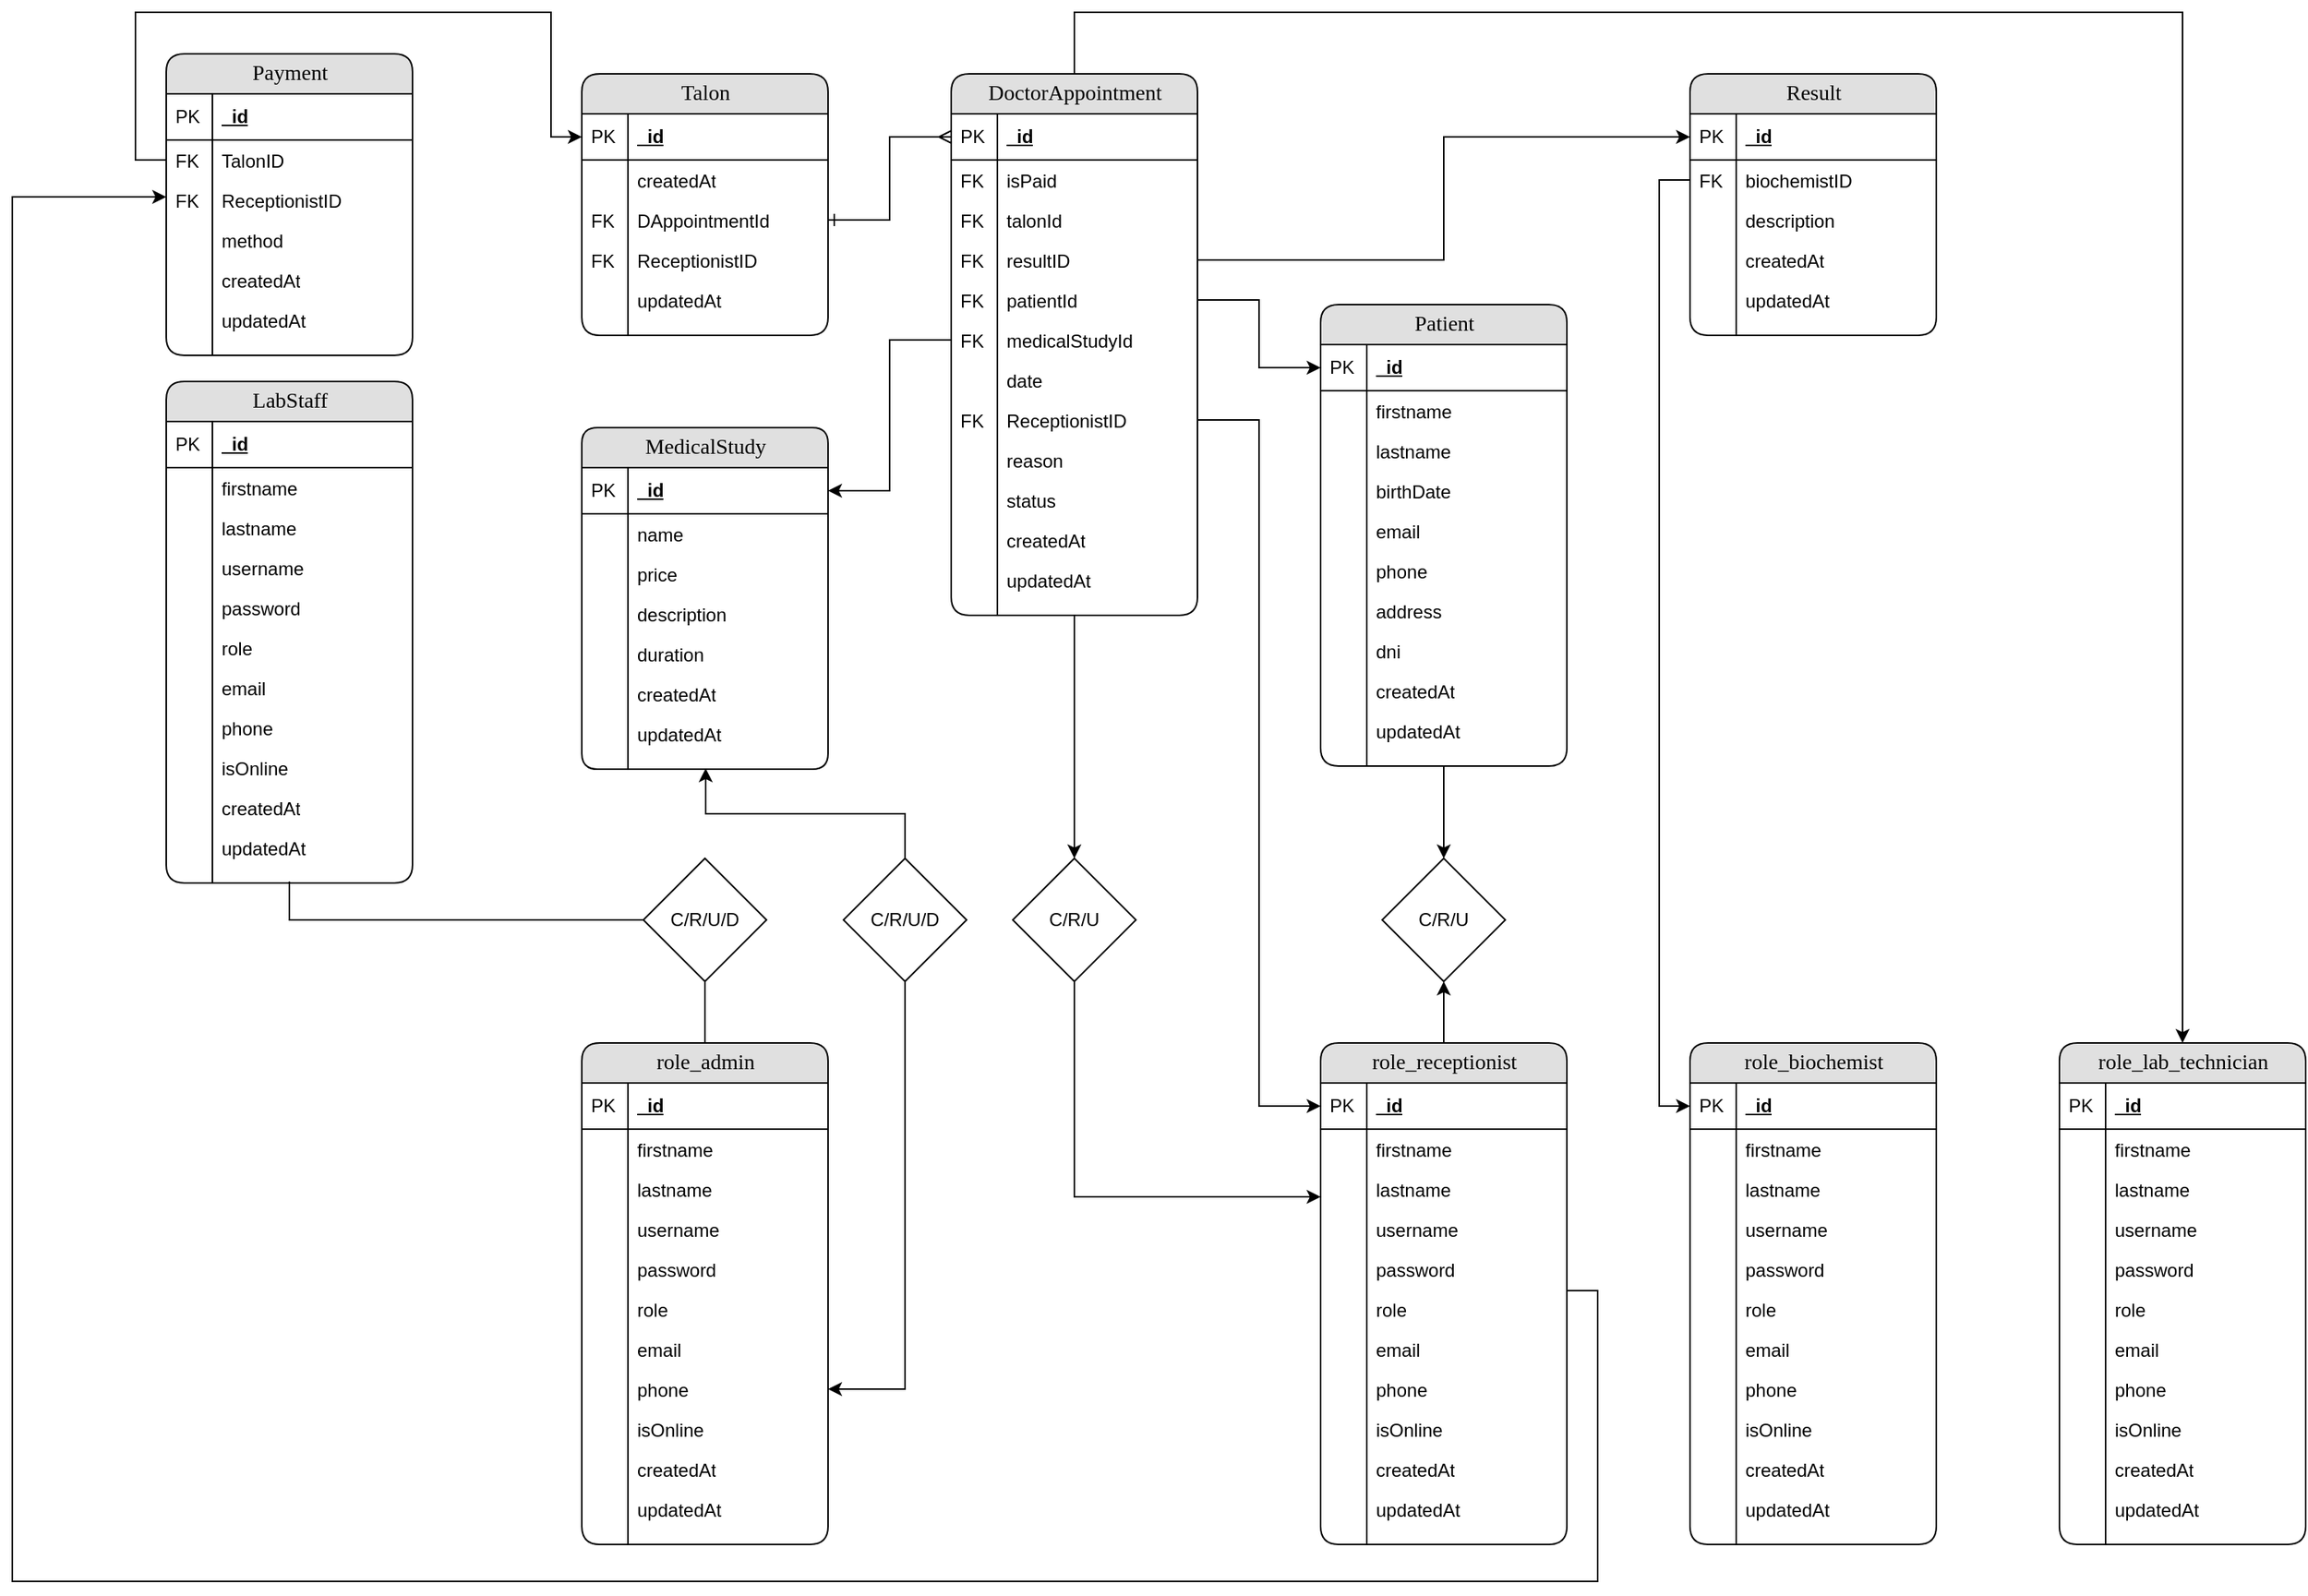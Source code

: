 <mxfile version="28.0.9">
  <diagram name="Page-1" id="e56a1550-8fbb-45ad-956c-1786394a9013">
    <mxGraphModel dx="3710" dy="2888" grid="1" gridSize="10" guides="1" tooltips="1" connect="1" arrows="1" fold="1" page="1" pageScale="1" pageWidth="1100" pageHeight="850" background="none" math="0" shadow="0">
      <root>
        <mxCell id="0" />
        <mxCell id="1" parent="0" />
        <mxCell id="49cADLBPBtZ4L44L_sYj-46" style="edgeStyle=orthogonalEdgeStyle;rounded=0;orthogonalLoop=1;jettySize=auto;html=1;entryX=1;entryY=0.5;entryDx=0;entryDy=0;" parent="1" source="49cADLBPBtZ4L44L_sYj-47" target="49cADLBPBtZ4L44L_sYj-9" edge="1">
          <mxGeometry relative="1" as="geometry" />
        </mxCell>
        <mxCell id="2e49270ec7c68f3f-80" value="role_admin" style="swimlane;html=1;fontStyle=0;childLayout=stackLayout;horizontal=1;startSize=26;fillColor=#e0e0e0;horizontalStack=0;resizeParent=1;resizeLast=0;collapsible=1;marginBottom=0;swimlaneFillColor=#ffffff;align=center;rounded=1;shadow=0;comic=0;labelBackgroundColor=none;strokeWidth=1;fontFamily=Verdana;fontSize=14;gradientColor=none;" parent="1" vertex="1">
          <mxGeometry x="-840" y="-890" width="160" height="326" as="geometry" />
        </mxCell>
        <mxCell id="2e49270ec7c68f3f-81" value="_id" style="shape=partialRectangle;top=0;left=0;right=0;bottom=1;html=1;align=left;verticalAlign=middle;fillColor=none;spacingLeft=34;spacingRight=4;whiteSpace=wrap;overflow=hidden;rotatable=0;points=[[0,0.5],[1,0.5]];portConstraint=eastwest;dropTarget=0;fontStyle=5;" parent="2e49270ec7c68f3f-80" vertex="1">
          <mxGeometry y="26" width="160" height="30" as="geometry" />
        </mxCell>
        <mxCell id="2e49270ec7c68f3f-82" value="PK" style="shape=partialRectangle;top=0;left=0;bottom=0;html=1;fillColor=none;align=left;verticalAlign=middle;spacingLeft=4;spacingRight=4;whiteSpace=wrap;overflow=hidden;rotatable=0;points=[];portConstraint=eastwest;part=1;" parent="2e49270ec7c68f3f-81" vertex="1" connectable="0">
          <mxGeometry width="30" height="30" as="geometry" />
        </mxCell>
        <mxCell id="2e49270ec7c68f3f-83" value="firstname" style="shape=partialRectangle;top=0;left=0;right=0;bottom=0;html=1;align=left;verticalAlign=top;fillColor=none;spacingLeft=34;spacingRight=4;whiteSpace=wrap;overflow=hidden;rotatable=0;points=[[0,0.5],[1,0.5]];portConstraint=eastwest;dropTarget=0;" parent="2e49270ec7c68f3f-80" vertex="1">
          <mxGeometry y="56" width="160" height="26" as="geometry" />
        </mxCell>
        <mxCell id="2e49270ec7c68f3f-84" value="" style="shape=partialRectangle;top=0;left=0;bottom=0;html=1;fillColor=none;align=left;verticalAlign=top;spacingLeft=4;spacingRight=4;whiteSpace=wrap;overflow=hidden;rotatable=0;points=[];portConstraint=eastwest;part=1;" parent="2e49270ec7c68f3f-83" vertex="1" connectable="0">
          <mxGeometry width="30" height="26" as="geometry" />
        </mxCell>
        <mxCell id="2e49270ec7c68f3f-85" value="lastname" style="shape=partialRectangle;top=0;left=0;right=0;bottom=0;html=1;align=left;verticalAlign=top;fillColor=none;spacingLeft=34;spacingRight=4;whiteSpace=wrap;overflow=hidden;rotatable=0;points=[[0,0.5],[1,0.5]];portConstraint=eastwest;dropTarget=0;" parent="2e49270ec7c68f3f-80" vertex="1">
          <mxGeometry y="82" width="160" height="26" as="geometry" />
        </mxCell>
        <mxCell id="2e49270ec7c68f3f-86" value="" style="shape=partialRectangle;top=0;left=0;bottom=0;html=1;fillColor=none;align=left;verticalAlign=top;spacingLeft=4;spacingRight=4;whiteSpace=wrap;overflow=hidden;rotatable=0;points=[];portConstraint=eastwest;part=1;" parent="2e49270ec7c68f3f-85" vertex="1" connectable="0">
          <mxGeometry width="30" height="26" as="geometry" />
        </mxCell>
        <mxCell id="2e49270ec7c68f3f-87" value="username" style="shape=partialRectangle;top=0;left=0;right=0;bottom=0;html=1;align=left;verticalAlign=top;fillColor=none;spacingLeft=34;spacingRight=4;whiteSpace=wrap;overflow=hidden;rotatable=0;points=[[0,0.5],[1,0.5]];portConstraint=eastwest;dropTarget=0;" parent="2e49270ec7c68f3f-80" vertex="1">
          <mxGeometry y="108" width="160" height="26" as="geometry" />
        </mxCell>
        <mxCell id="2e49270ec7c68f3f-88" value="" style="shape=partialRectangle;top=0;left=0;bottom=0;html=1;fillColor=none;align=left;verticalAlign=top;spacingLeft=4;spacingRight=4;whiteSpace=wrap;overflow=hidden;rotatable=0;points=[];portConstraint=eastwest;part=1;" parent="2e49270ec7c68f3f-87" vertex="1" connectable="0">
          <mxGeometry width="30" height="26" as="geometry" />
        </mxCell>
        <mxCell id="49cADLBPBtZ4L44L_sYj-3" value="password" style="shape=partialRectangle;top=0;left=0;right=0;bottom=0;html=1;align=left;verticalAlign=top;fillColor=none;spacingLeft=34;spacingRight=4;whiteSpace=wrap;overflow=hidden;rotatable=0;points=[[0,0.5],[1,0.5]];portConstraint=eastwest;dropTarget=0;" parent="2e49270ec7c68f3f-80" vertex="1">
          <mxGeometry y="134" width="160" height="26" as="geometry" />
        </mxCell>
        <mxCell id="49cADLBPBtZ4L44L_sYj-4" value="" style="shape=partialRectangle;top=0;left=0;bottom=0;html=1;fillColor=none;align=left;verticalAlign=top;spacingLeft=4;spacingRight=4;whiteSpace=wrap;overflow=hidden;rotatable=0;points=[];portConstraint=eastwest;part=1;" parent="49cADLBPBtZ4L44L_sYj-3" vertex="1" connectable="0">
          <mxGeometry width="30" height="26" as="geometry" />
        </mxCell>
        <mxCell id="49cADLBPBtZ4L44L_sYj-5" value="role" style="shape=partialRectangle;top=0;left=0;right=0;bottom=0;html=1;align=left;verticalAlign=top;fillColor=none;spacingLeft=34;spacingRight=4;whiteSpace=wrap;overflow=hidden;rotatable=0;points=[[0,0.5],[1,0.5]];portConstraint=eastwest;dropTarget=0;" parent="2e49270ec7c68f3f-80" vertex="1">
          <mxGeometry y="160" width="160" height="26" as="geometry" />
        </mxCell>
        <mxCell id="49cADLBPBtZ4L44L_sYj-6" value="" style="shape=partialRectangle;top=0;left=0;bottom=0;html=1;fillColor=none;align=left;verticalAlign=top;spacingLeft=4;spacingRight=4;whiteSpace=wrap;overflow=hidden;rotatable=0;points=[];portConstraint=eastwest;part=1;" parent="49cADLBPBtZ4L44L_sYj-5" vertex="1" connectable="0">
          <mxGeometry width="30" height="26" as="geometry" />
        </mxCell>
        <mxCell id="49cADLBPBtZ4L44L_sYj-7" value="email" style="shape=partialRectangle;top=0;left=0;right=0;bottom=0;html=1;align=left;verticalAlign=top;fillColor=none;spacingLeft=34;spacingRight=4;whiteSpace=wrap;overflow=hidden;rotatable=0;points=[[0,0.5],[1,0.5]];portConstraint=eastwest;dropTarget=0;" parent="2e49270ec7c68f3f-80" vertex="1">
          <mxGeometry y="186" width="160" height="26" as="geometry" />
        </mxCell>
        <mxCell id="49cADLBPBtZ4L44L_sYj-8" value="" style="shape=partialRectangle;top=0;left=0;bottom=0;html=1;fillColor=none;align=left;verticalAlign=top;spacingLeft=4;spacingRight=4;whiteSpace=wrap;overflow=hidden;rotatable=0;points=[];portConstraint=eastwest;part=1;" parent="49cADLBPBtZ4L44L_sYj-7" vertex="1" connectable="0">
          <mxGeometry width="30" height="26" as="geometry" />
        </mxCell>
        <mxCell id="49cADLBPBtZ4L44L_sYj-9" value="phone" style="shape=partialRectangle;top=0;left=0;right=0;bottom=0;html=1;align=left;verticalAlign=top;fillColor=none;spacingLeft=34;spacingRight=4;whiteSpace=wrap;overflow=hidden;rotatable=0;points=[[0,0.5],[1,0.5]];portConstraint=eastwest;dropTarget=0;" parent="2e49270ec7c68f3f-80" vertex="1">
          <mxGeometry y="212" width="160" height="26" as="geometry" />
        </mxCell>
        <mxCell id="49cADLBPBtZ4L44L_sYj-10" value="" style="shape=partialRectangle;top=0;left=0;bottom=0;html=1;fillColor=none;align=left;verticalAlign=top;spacingLeft=4;spacingRight=4;whiteSpace=wrap;overflow=hidden;rotatable=0;points=[];portConstraint=eastwest;part=1;" parent="49cADLBPBtZ4L44L_sYj-9" vertex="1" connectable="0">
          <mxGeometry width="30" height="26" as="geometry" />
        </mxCell>
        <mxCell id="49cADLBPBtZ4L44L_sYj-11" value="isOnline" style="shape=partialRectangle;top=0;left=0;right=0;bottom=0;html=1;align=left;verticalAlign=top;fillColor=none;spacingLeft=34;spacingRight=4;whiteSpace=wrap;overflow=hidden;rotatable=0;points=[[0,0.5],[1,0.5]];portConstraint=eastwest;dropTarget=0;" parent="2e49270ec7c68f3f-80" vertex="1">
          <mxGeometry y="238" width="160" height="26" as="geometry" />
        </mxCell>
        <mxCell id="49cADLBPBtZ4L44L_sYj-12" value="" style="shape=partialRectangle;top=0;left=0;bottom=0;html=1;fillColor=none;align=left;verticalAlign=top;spacingLeft=4;spacingRight=4;whiteSpace=wrap;overflow=hidden;rotatable=0;points=[];portConstraint=eastwest;part=1;" parent="49cADLBPBtZ4L44L_sYj-11" vertex="1" connectable="0">
          <mxGeometry width="30" height="26" as="geometry" />
        </mxCell>
        <mxCell id="49cADLBPBtZ4L44L_sYj-15" value="createdAt" style="shape=partialRectangle;top=0;left=0;right=0;bottom=0;html=1;align=left;verticalAlign=top;fillColor=none;spacingLeft=34;spacingRight=4;whiteSpace=wrap;overflow=hidden;rotatable=0;points=[[0,0.5],[1,0.5]];portConstraint=eastwest;dropTarget=0;" parent="2e49270ec7c68f3f-80" vertex="1">
          <mxGeometry y="264" width="160" height="26" as="geometry" />
        </mxCell>
        <mxCell id="49cADLBPBtZ4L44L_sYj-16" value="" style="shape=partialRectangle;top=0;left=0;bottom=0;html=1;fillColor=none;align=left;verticalAlign=top;spacingLeft=4;spacingRight=4;whiteSpace=wrap;overflow=hidden;rotatable=0;points=[];portConstraint=eastwest;part=1;" parent="49cADLBPBtZ4L44L_sYj-15" vertex="1" connectable="0">
          <mxGeometry width="30" height="26" as="geometry" />
        </mxCell>
        <mxCell id="49cADLBPBtZ4L44L_sYj-13" value="updatedAt" style="shape=partialRectangle;top=0;left=0;right=0;bottom=0;html=1;align=left;verticalAlign=top;fillColor=none;spacingLeft=34;spacingRight=4;whiteSpace=wrap;overflow=hidden;rotatable=0;points=[[0,0.5],[1,0.5]];portConstraint=eastwest;dropTarget=0;" parent="2e49270ec7c68f3f-80" vertex="1">
          <mxGeometry y="290" width="160" height="26" as="geometry" />
        </mxCell>
        <mxCell id="49cADLBPBtZ4L44L_sYj-14" value="" style="shape=partialRectangle;top=0;left=0;bottom=0;html=1;fillColor=none;align=left;verticalAlign=top;spacingLeft=4;spacingRight=4;whiteSpace=wrap;overflow=hidden;rotatable=0;points=[];portConstraint=eastwest;part=1;" parent="49cADLBPBtZ4L44L_sYj-13" vertex="1" connectable="0">
          <mxGeometry width="30" height="26" as="geometry" />
        </mxCell>
        <mxCell id="2e49270ec7c68f3f-89" value="" style="shape=partialRectangle;top=0;left=0;right=0;bottom=0;html=1;align=left;verticalAlign=top;fillColor=none;spacingLeft=34;spacingRight=4;whiteSpace=wrap;overflow=hidden;rotatable=0;points=[[0,0.5],[1,0.5]];portConstraint=eastwest;dropTarget=0;" parent="2e49270ec7c68f3f-80" vertex="1">
          <mxGeometry y="316" width="160" height="10" as="geometry" />
        </mxCell>
        <mxCell id="2e49270ec7c68f3f-90" value="" style="shape=partialRectangle;top=0;left=0;bottom=0;html=1;fillColor=none;align=left;verticalAlign=top;spacingLeft=4;spacingRight=4;whiteSpace=wrap;overflow=hidden;rotatable=0;points=[];portConstraint=eastwest;part=1;" parent="2e49270ec7c68f3f-89" vertex="1" connectable="0">
          <mxGeometry width="30" height="10" as="geometry" />
        </mxCell>
        <mxCell id="49cADLBPBtZ4L44L_sYj-17" value="LabStaff" style="swimlane;html=1;fontStyle=0;childLayout=stackLayout;horizontal=1;startSize=26;fillColor=#e0e0e0;horizontalStack=0;resizeParent=1;resizeLast=0;collapsible=1;marginBottom=0;swimlaneFillColor=#ffffff;align=center;rounded=1;shadow=0;comic=0;labelBackgroundColor=none;strokeWidth=1;fontFamily=Verdana;fontSize=14;gradientColor=none;" parent="1" vertex="1">
          <mxGeometry x="-1110" y="-1320" width="160" height="326" as="geometry" />
        </mxCell>
        <mxCell id="49cADLBPBtZ4L44L_sYj-18" value="_id" style="shape=partialRectangle;top=0;left=0;right=0;bottom=1;html=1;align=left;verticalAlign=middle;fillColor=none;spacingLeft=34;spacingRight=4;whiteSpace=wrap;overflow=hidden;rotatable=0;points=[[0,0.5],[1,0.5]];portConstraint=eastwest;dropTarget=0;fontStyle=5;" parent="49cADLBPBtZ4L44L_sYj-17" vertex="1">
          <mxGeometry y="26" width="160" height="30" as="geometry" />
        </mxCell>
        <mxCell id="49cADLBPBtZ4L44L_sYj-19" value="PK" style="shape=partialRectangle;top=0;left=0;bottom=0;html=1;fillColor=none;align=left;verticalAlign=middle;spacingLeft=4;spacingRight=4;whiteSpace=wrap;overflow=hidden;rotatable=0;points=[];portConstraint=eastwest;part=1;" parent="49cADLBPBtZ4L44L_sYj-18" vertex="1" connectable="0">
          <mxGeometry width="30" height="30" as="geometry" />
        </mxCell>
        <mxCell id="49cADLBPBtZ4L44L_sYj-20" value="firstname" style="shape=partialRectangle;top=0;left=0;right=0;bottom=0;html=1;align=left;verticalAlign=top;fillColor=none;spacingLeft=34;spacingRight=4;whiteSpace=wrap;overflow=hidden;rotatable=0;points=[[0,0.5],[1,0.5]];portConstraint=eastwest;dropTarget=0;" parent="49cADLBPBtZ4L44L_sYj-17" vertex="1">
          <mxGeometry y="56" width="160" height="26" as="geometry" />
        </mxCell>
        <mxCell id="49cADLBPBtZ4L44L_sYj-21" value="" style="shape=partialRectangle;top=0;left=0;bottom=0;html=1;fillColor=none;align=left;verticalAlign=top;spacingLeft=4;spacingRight=4;whiteSpace=wrap;overflow=hidden;rotatable=0;points=[];portConstraint=eastwest;part=1;" parent="49cADLBPBtZ4L44L_sYj-20" vertex="1" connectable="0">
          <mxGeometry width="30" height="26" as="geometry" />
        </mxCell>
        <mxCell id="49cADLBPBtZ4L44L_sYj-22" value="lastname" style="shape=partialRectangle;top=0;left=0;right=0;bottom=0;html=1;align=left;verticalAlign=top;fillColor=none;spacingLeft=34;spacingRight=4;whiteSpace=wrap;overflow=hidden;rotatable=0;points=[[0,0.5],[1,0.5]];portConstraint=eastwest;dropTarget=0;" parent="49cADLBPBtZ4L44L_sYj-17" vertex="1">
          <mxGeometry y="82" width="160" height="26" as="geometry" />
        </mxCell>
        <mxCell id="49cADLBPBtZ4L44L_sYj-23" value="" style="shape=partialRectangle;top=0;left=0;bottom=0;html=1;fillColor=none;align=left;verticalAlign=top;spacingLeft=4;spacingRight=4;whiteSpace=wrap;overflow=hidden;rotatable=0;points=[];portConstraint=eastwest;part=1;" parent="49cADLBPBtZ4L44L_sYj-22" vertex="1" connectable="0">
          <mxGeometry width="30" height="26" as="geometry" />
        </mxCell>
        <mxCell id="49cADLBPBtZ4L44L_sYj-24" value="username" style="shape=partialRectangle;top=0;left=0;right=0;bottom=0;html=1;align=left;verticalAlign=top;fillColor=none;spacingLeft=34;spacingRight=4;whiteSpace=wrap;overflow=hidden;rotatable=0;points=[[0,0.5],[1,0.5]];portConstraint=eastwest;dropTarget=0;" parent="49cADLBPBtZ4L44L_sYj-17" vertex="1">
          <mxGeometry y="108" width="160" height="26" as="geometry" />
        </mxCell>
        <mxCell id="49cADLBPBtZ4L44L_sYj-25" value="" style="shape=partialRectangle;top=0;left=0;bottom=0;html=1;fillColor=none;align=left;verticalAlign=top;spacingLeft=4;spacingRight=4;whiteSpace=wrap;overflow=hidden;rotatable=0;points=[];portConstraint=eastwest;part=1;" parent="49cADLBPBtZ4L44L_sYj-24" vertex="1" connectable="0">
          <mxGeometry width="30" height="26" as="geometry" />
        </mxCell>
        <mxCell id="49cADLBPBtZ4L44L_sYj-26" value="password" style="shape=partialRectangle;top=0;left=0;right=0;bottom=0;html=1;align=left;verticalAlign=top;fillColor=none;spacingLeft=34;spacingRight=4;whiteSpace=wrap;overflow=hidden;rotatable=0;points=[[0,0.5],[1,0.5]];portConstraint=eastwest;dropTarget=0;" parent="49cADLBPBtZ4L44L_sYj-17" vertex="1">
          <mxGeometry y="134" width="160" height="26" as="geometry" />
        </mxCell>
        <mxCell id="49cADLBPBtZ4L44L_sYj-27" value="" style="shape=partialRectangle;top=0;left=0;bottom=0;html=1;fillColor=none;align=left;verticalAlign=top;spacingLeft=4;spacingRight=4;whiteSpace=wrap;overflow=hidden;rotatable=0;points=[];portConstraint=eastwest;part=1;" parent="49cADLBPBtZ4L44L_sYj-26" vertex="1" connectable="0">
          <mxGeometry width="30" height="26" as="geometry" />
        </mxCell>
        <mxCell id="49cADLBPBtZ4L44L_sYj-28" value="role" style="shape=partialRectangle;top=0;left=0;right=0;bottom=0;html=1;align=left;verticalAlign=top;fillColor=none;spacingLeft=34;spacingRight=4;whiteSpace=wrap;overflow=hidden;rotatable=0;points=[[0,0.5],[1,0.5]];portConstraint=eastwest;dropTarget=0;" parent="49cADLBPBtZ4L44L_sYj-17" vertex="1">
          <mxGeometry y="160" width="160" height="26" as="geometry" />
        </mxCell>
        <mxCell id="49cADLBPBtZ4L44L_sYj-29" value="" style="shape=partialRectangle;top=0;left=0;bottom=0;html=1;fillColor=none;align=left;verticalAlign=top;spacingLeft=4;spacingRight=4;whiteSpace=wrap;overflow=hidden;rotatable=0;points=[];portConstraint=eastwest;part=1;" parent="49cADLBPBtZ4L44L_sYj-28" vertex="1" connectable="0">
          <mxGeometry width="30" height="26" as="geometry" />
        </mxCell>
        <mxCell id="49cADLBPBtZ4L44L_sYj-30" value="email" style="shape=partialRectangle;top=0;left=0;right=0;bottom=0;html=1;align=left;verticalAlign=top;fillColor=none;spacingLeft=34;spacingRight=4;whiteSpace=wrap;overflow=hidden;rotatable=0;points=[[0,0.5],[1,0.5]];portConstraint=eastwest;dropTarget=0;" parent="49cADLBPBtZ4L44L_sYj-17" vertex="1">
          <mxGeometry y="186" width="160" height="26" as="geometry" />
        </mxCell>
        <mxCell id="49cADLBPBtZ4L44L_sYj-31" value="" style="shape=partialRectangle;top=0;left=0;bottom=0;html=1;fillColor=none;align=left;verticalAlign=top;spacingLeft=4;spacingRight=4;whiteSpace=wrap;overflow=hidden;rotatable=0;points=[];portConstraint=eastwest;part=1;" parent="49cADLBPBtZ4L44L_sYj-30" vertex="1" connectable="0">
          <mxGeometry width="30" height="26" as="geometry" />
        </mxCell>
        <mxCell id="49cADLBPBtZ4L44L_sYj-32" value="phone" style="shape=partialRectangle;top=0;left=0;right=0;bottom=0;html=1;align=left;verticalAlign=top;fillColor=none;spacingLeft=34;spacingRight=4;whiteSpace=wrap;overflow=hidden;rotatable=0;points=[[0,0.5],[1,0.5]];portConstraint=eastwest;dropTarget=0;" parent="49cADLBPBtZ4L44L_sYj-17" vertex="1">
          <mxGeometry y="212" width="160" height="26" as="geometry" />
        </mxCell>
        <mxCell id="49cADLBPBtZ4L44L_sYj-33" value="" style="shape=partialRectangle;top=0;left=0;bottom=0;html=1;fillColor=none;align=left;verticalAlign=top;spacingLeft=4;spacingRight=4;whiteSpace=wrap;overflow=hidden;rotatable=0;points=[];portConstraint=eastwest;part=1;" parent="49cADLBPBtZ4L44L_sYj-32" vertex="1" connectable="0">
          <mxGeometry width="30" height="26" as="geometry" />
        </mxCell>
        <mxCell id="49cADLBPBtZ4L44L_sYj-34" value="isOnline" style="shape=partialRectangle;top=0;left=0;right=0;bottom=0;html=1;align=left;verticalAlign=top;fillColor=none;spacingLeft=34;spacingRight=4;whiteSpace=wrap;overflow=hidden;rotatable=0;points=[[0,0.5],[1,0.5]];portConstraint=eastwest;dropTarget=0;" parent="49cADLBPBtZ4L44L_sYj-17" vertex="1">
          <mxGeometry y="238" width="160" height="26" as="geometry" />
        </mxCell>
        <mxCell id="49cADLBPBtZ4L44L_sYj-35" value="" style="shape=partialRectangle;top=0;left=0;bottom=0;html=1;fillColor=none;align=left;verticalAlign=top;spacingLeft=4;spacingRight=4;whiteSpace=wrap;overflow=hidden;rotatable=0;points=[];portConstraint=eastwest;part=1;" parent="49cADLBPBtZ4L44L_sYj-34" vertex="1" connectable="0">
          <mxGeometry width="30" height="26" as="geometry" />
        </mxCell>
        <mxCell id="49cADLBPBtZ4L44L_sYj-36" value="createdAt" style="shape=partialRectangle;top=0;left=0;right=0;bottom=0;html=1;align=left;verticalAlign=top;fillColor=none;spacingLeft=34;spacingRight=4;whiteSpace=wrap;overflow=hidden;rotatable=0;points=[[0,0.5],[1,0.5]];portConstraint=eastwest;dropTarget=0;" parent="49cADLBPBtZ4L44L_sYj-17" vertex="1">
          <mxGeometry y="264" width="160" height="26" as="geometry" />
        </mxCell>
        <mxCell id="49cADLBPBtZ4L44L_sYj-37" value="" style="shape=partialRectangle;top=0;left=0;bottom=0;html=1;fillColor=none;align=left;verticalAlign=top;spacingLeft=4;spacingRight=4;whiteSpace=wrap;overflow=hidden;rotatable=0;points=[];portConstraint=eastwest;part=1;" parent="49cADLBPBtZ4L44L_sYj-36" vertex="1" connectable="0">
          <mxGeometry width="30" height="26" as="geometry" />
        </mxCell>
        <mxCell id="49cADLBPBtZ4L44L_sYj-38" value="updatedAt" style="shape=partialRectangle;top=0;left=0;right=0;bottom=0;html=1;align=left;verticalAlign=top;fillColor=none;spacingLeft=34;spacingRight=4;whiteSpace=wrap;overflow=hidden;rotatable=0;points=[[0,0.5],[1,0.5]];portConstraint=eastwest;dropTarget=0;" parent="49cADLBPBtZ4L44L_sYj-17" vertex="1">
          <mxGeometry y="290" width="160" height="26" as="geometry" />
        </mxCell>
        <mxCell id="49cADLBPBtZ4L44L_sYj-39" value="" style="shape=partialRectangle;top=0;left=0;bottom=0;html=1;fillColor=none;align=left;verticalAlign=top;spacingLeft=4;spacingRight=4;whiteSpace=wrap;overflow=hidden;rotatable=0;points=[];portConstraint=eastwest;part=1;" parent="49cADLBPBtZ4L44L_sYj-38" vertex="1" connectable="0">
          <mxGeometry width="30" height="26" as="geometry" />
        </mxCell>
        <mxCell id="49cADLBPBtZ4L44L_sYj-40" value="" style="shape=partialRectangle;top=0;left=0;right=0;bottom=0;html=1;align=left;verticalAlign=top;fillColor=none;spacingLeft=34;spacingRight=4;whiteSpace=wrap;overflow=hidden;rotatable=0;points=[[0,0.5],[1,0.5]];portConstraint=eastwest;dropTarget=0;" parent="49cADLBPBtZ4L44L_sYj-17" vertex="1">
          <mxGeometry y="316" width="160" height="10" as="geometry" />
        </mxCell>
        <mxCell id="49cADLBPBtZ4L44L_sYj-41" value="" style="shape=partialRectangle;top=0;left=0;bottom=0;html=1;fillColor=none;align=left;verticalAlign=top;spacingLeft=4;spacingRight=4;whiteSpace=wrap;overflow=hidden;rotatable=0;points=[];portConstraint=eastwest;part=1;" parent="49cADLBPBtZ4L44L_sYj-40" vertex="1" connectable="0">
          <mxGeometry width="30" height="10" as="geometry" />
        </mxCell>
        <mxCell id="49cADLBPBtZ4L44L_sYj-43" style="edgeStyle=orthogonalEdgeStyle;rounded=0;orthogonalLoop=1;jettySize=auto;html=1;endArrow=none;startFill=0;" parent="1" source="49cADLBPBtZ4L44L_sYj-42" target="2e49270ec7c68f3f-80" edge="1">
          <mxGeometry relative="1" as="geometry" />
        </mxCell>
        <mxCell id="49cADLBPBtZ4L44L_sYj-42" value="C/R/U/D" style="rhombus;whiteSpace=wrap;html=1;" parent="1" vertex="1">
          <mxGeometry x="-800" y="-1010" width="80" height="80" as="geometry" />
        </mxCell>
        <mxCell id="49cADLBPBtZ4L44L_sYj-44" style="edgeStyle=orthogonalEdgeStyle;rounded=0;orthogonalLoop=1;jettySize=auto;html=1;entryX=0.5;entryY=0.9;entryDx=0;entryDy=0;entryPerimeter=0;endArrow=none;startFill=0;" parent="1" source="49cADLBPBtZ4L44L_sYj-42" target="49cADLBPBtZ4L44L_sYj-40" edge="1">
          <mxGeometry relative="1" as="geometry" />
        </mxCell>
        <mxCell id="49cADLBPBtZ4L44L_sYj-79" style="edgeStyle=orthogonalEdgeStyle;rounded=0;orthogonalLoop=1;jettySize=auto;html=1;entryX=0.503;entryY=0.944;entryDx=0;entryDy=0;entryPerimeter=0;" parent="1" source="49cADLBPBtZ4L44L_sYj-47" target="49cADLBPBtZ4L44L_sYj-77" edge="1">
          <mxGeometry relative="1" as="geometry">
            <mxPoint x="870" y="-1180" as="targetPoint" />
          </mxGeometry>
        </mxCell>
        <mxCell id="49cADLBPBtZ4L44L_sYj-47" value="C/R/U/D" style="rhombus;whiteSpace=wrap;html=1;" parent="1" vertex="1">
          <mxGeometry x="-670" y="-1010" width="80" height="80" as="geometry" />
        </mxCell>
        <mxCell id="49cADLBPBtZ4L44L_sYj-54" value="MedicalStudy" style="swimlane;html=1;fontStyle=0;childLayout=stackLayout;horizontal=1;startSize=26;fillColor=#e0e0e0;horizontalStack=0;resizeParent=1;resizeLast=0;collapsible=1;marginBottom=0;swimlaneFillColor=#ffffff;align=center;rounded=1;shadow=0;comic=0;labelBackgroundColor=none;strokeWidth=1;fontFamily=Verdana;fontSize=14;gradientColor=none;arcSize=13;" parent="1" vertex="1">
          <mxGeometry x="-840" y="-1290" width="160" height="222" as="geometry" />
        </mxCell>
        <mxCell id="49cADLBPBtZ4L44L_sYj-55" value="_id" style="shape=partialRectangle;top=0;left=0;right=0;bottom=1;html=1;align=left;verticalAlign=middle;fillColor=none;spacingLeft=34;spacingRight=4;whiteSpace=wrap;overflow=hidden;rotatable=0;points=[[0,0.5],[1,0.5]];portConstraint=eastwest;dropTarget=0;fontStyle=5;" parent="49cADLBPBtZ4L44L_sYj-54" vertex="1">
          <mxGeometry y="26" width="160" height="30" as="geometry" />
        </mxCell>
        <mxCell id="49cADLBPBtZ4L44L_sYj-56" value="PK" style="shape=partialRectangle;top=0;left=0;bottom=0;html=1;fillColor=none;align=left;verticalAlign=middle;spacingLeft=4;spacingRight=4;whiteSpace=wrap;overflow=hidden;rotatable=0;points=[];portConstraint=eastwest;part=1;" parent="49cADLBPBtZ4L44L_sYj-55" vertex="1" connectable="0">
          <mxGeometry width="30" height="30" as="geometry" />
        </mxCell>
        <mxCell id="49cADLBPBtZ4L44L_sYj-57" value="name" style="shape=partialRectangle;top=0;left=0;right=0;bottom=0;html=1;align=left;verticalAlign=top;fillColor=none;spacingLeft=34;spacingRight=4;whiteSpace=wrap;overflow=hidden;rotatable=0;points=[[0,0.5],[1,0.5]];portConstraint=eastwest;dropTarget=0;" parent="49cADLBPBtZ4L44L_sYj-54" vertex="1">
          <mxGeometry y="56" width="160" height="26" as="geometry" />
        </mxCell>
        <mxCell id="49cADLBPBtZ4L44L_sYj-58" value="" style="shape=partialRectangle;top=0;left=0;bottom=0;html=1;fillColor=none;align=left;verticalAlign=top;spacingLeft=4;spacingRight=4;whiteSpace=wrap;overflow=hidden;rotatable=0;points=[];portConstraint=eastwest;part=1;" parent="49cADLBPBtZ4L44L_sYj-57" vertex="1" connectable="0">
          <mxGeometry width="30" height="26" as="geometry" />
        </mxCell>
        <mxCell id="49cADLBPBtZ4L44L_sYj-59" value="price" style="shape=partialRectangle;top=0;left=0;right=0;bottom=0;html=1;align=left;verticalAlign=top;fillColor=none;spacingLeft=34;spacingRight=4;whiteSpace=wrap;overflow=hidden;rotatable=0;points=[[0,0.5],[1,0.5]];portConstraint=eastwest;dropTarget=0;" parent="49cADLBPBtZ4L44L_sYj-54" vertex="1">
          <mxGeometry y="82" width="160" height="26" as="geometry" />
        </mxCell>
        <mxCell id="49cADLBPBtZ4L44L_sYj-60" value="" style="shape=partialRectangle;top=0;left=0;bottom=0;html=1;fillColor=none;align=left;verticalAlign=top;spacingLeft=4;spacingRight=4;whiteSpace=wrap;overflow=hidden;rotatable=0;points=[];portConstraint=eastwest;part=1;" parent="49cADLBPBtZ4L44L_sYj-59" vertex="1" connectable="0">
          <mxGeometry width="30" height="26" as="geometry" />
        </mxCell>
        <mxCell id="49cADLBPBtZ4L44L_sYj-61" value="description" style="shape=partialRectangle;top=0;left=0;right=0;bottom=0;html=1;align=left;verticalAlign=top;fillColor=none;spacingLeft=34;spacingRight=4;whiteSpace=wrap;overflow=hidden;rotatable=0;points=[[0,0.5],[1,0.5]];portConstraint=eastwest;dropTarget=0;" parent="49cADLBPBtZ4L44L_sYj-54" vertex="1">
          <mxGeometry y="108" width="160" height="26" as="geometry" />
        </mxCell>
        <mxCell id="49cADLBPBtZ4L44L_sYj-62" value="" style="shape=partialRectangle;top=0;left=0;bottom=0;html=1;fillColor=none;align=left;verticalAlign=top;spacingLeft=4;spacingRight=4;whiteSpace=wrap;overflow=hidden;rotatable=0;points=[];portConstraint=eastwest;part=1;" parent="49cADLBPBtZ4L44L_sYj-61" vertex="1" connectable="0">
          <mxGeometry width="30" height="26" as="geometry" />
        </mxCell>
        <mxCell id="49cADLBPBtZ4L44L_sYj-63" value="duration&lt;div&gt;&lt;br&gt;&lt;/div&gt;" style="shape=partialRectangle;top=0;left=0;right=0;bottom=0;html=1;align=left;verticalAlign=top;fillColor=none;spacingLeft=34;spacingRight=4;whiteSpace=wrap;overflow=hidden;rotatable=0;points=[[0,0.5],[1,0.5]];portConstraint=eastwest;dropTarget=0;" parent="49cADLBPBtZ4L44L_sYj-54" vertex="1">
          <mxGeometry y="134" width="160" height="26" as="geometry" />
        </mxCell>
        <mxCell id="49cADLBPBtZ4L44L_sYj-64" value="" style="shape=partialRectangle;top=0;left=0;bottom=0;html=1;fillColor=none;align=left;verticalAlign=top;spacingLeft=4;spacingRight=4;whiteSpace=wrap;overflow=hidden;rotatable=0;points=[];portConstraint=eastwest;part=1;" parent="49cADLBPBtZ4L44L_sYj-63" vertex="1" connectable="0">
          <mxGeometry width="30" height="26" as="geometry" />
        </mxCell>
        <mxCell id="49cADLBPBtZ4L44L_sYj-73" value="createdAt" style="shape=partialRectangle;top=0;left=0;right=0;bottom=0;html=1;align=left;verticalAlign=top;fillColor=none;spacingLeft=34;spacingRight=4;whiteSpace=wrap;overflow=hidden;rotatable=0;points=[[0,0.5],[1,0.5]];portConstraint=eastwest;dropTarget=0;" parent="49cADLBPBtZ4L44L_sYj-54" vertex="1">
          <mxGeometry y="160" width="160" height="26" as="geometry" />
        </mxCell>
        <mxCell id="49cADLBPBtZ4L44L_sYj-74" value="" style="shape=partialRectangle;top=0;left=0;bottom=0;html=1;fillColor=none;align=left;verticalAlign=top;spacingLeft=4;spacingRight=4;whiteSpace=wrap;overflow=hidden;rotatable=0;points=[];portConstraint=eastwest;part=1;" parent="49cADLBPBtZ4L44L_sYj-73" vertex="1" connectable="0">
          <mxGeometry width="30" height="26" as="geometry" />
        </mxCell>
        <mxCell id="49cADLBPBtZ4L44L_sYj-75" value="updatedAt" style="shape=partialRectangle;top=0;left=0;right=0;bottom=0;html=1;align=left;verticalAlign=top;fillColor=none;spacingLeft=34;spacingRight=4;whiteSpace=wrap;overflow=hidden;rotatable=0;points=[[0,0.5],[1,0.5]];portConstraint=eastwest;dropTarget=0;" parent="49cADLBPBtZ4L44L_sYj-54" vertex="1">
          <mxGeometry y="186" width="160" height="26" as="geometry" />
        </mxCell>
        <mxCell id="49cADLBPBtZ4L44L_sYj-76" value="" style="shape=partialRectangle;top=0;left=0;bottom=0;html=1;fillColor=none;align=left;verticalAlign=top;spacingLeft=4;spacingRight=4;whiteSpace=wrap;overflow=hidden;rotatable=0;points=[];portConstraint=eastwest;part=1;" parent="49cADLBPBtZ4L44L_sYj-75" vertex="1" connectable="0">
          <mxGeometry width="30" height="26" as="geometry" />
        </mxCell>
        <mxCell id="49cADLBPBtZ4L44L_sYj-77" value="" style="shape=partialRectangle;top=0;left=0;right=0;bottom=0;html=1;align=left;verticalAlign=top;fillColor=none;spacingLeft=34;spacingRight=4;whiteSpace=wrap;overflow=hidden;rotatable=0;points=[[0,0.5],[1,0.5]];portConstraint=eastwest;dropTarget=0;" parent="49cADLBPBtZ4L44L_sYj-54" vertex="1">
          <mxGeometry y="212" width="160" height="10" as="geometry" />
        </mxCell>
        <mxCell id="49cADLBPBtZ4L44L_sYj-78" value="" style="shape=partialRectangle;top=0;left=0;bottom=0;html=1;fillColor=none;align=left;verticalAlign=top;spacingLeft=4;spacingRight=4;whiteSpace=wrap;overflow=hidden;rotatable=0;points=[];portConstraint=eastwest;part=1;" parent="49cADLBPBtZ4L44L_sYj-77" vertex="1" connectable="0">
          <mxGeometry width="30" height="10" as="geometry" />
        </mxCell>
        <mxCell id="49cADLBPBtZ4L44L_sYj-188" style="edgeStyle=orthogonalEdgeStyle;rounded=0;orthogonalLoop=1;jettySize=auto;html=1;entryX=0.5;entryY=1;entryDx=0;entryDy=0;" parent="1" source="49cADLBPBtZ4L44L_sYj-80" target="49cADLBPBtZ4L44L_sYj-182" edge="1">
          <mxGeometry relative="1" as="geometry" />
        </mxCell>
        <mxCell id="49cADLBPBtZ4L44L_sYj-80" value="role_receptionist" style="swimlane;html=1;fontStyle=0;childLayout=stackLayout;horizontal=1;startSize=26;fillColor=#e0e0e0;horizontalStack=0;resizeParent=1;resizeLast=0;collapsible=1;marginBottom=0;swimlaneFillColor=#ffffff;align=center;rounded=1;shadow=0;comic=0;labelBackgroundColor=none;strokeWidth=1;fontFamily=Verdana;fontSize=14;gradientColor=none;" parent="1" vertex="1">
          <mxGeometry x="-360" y="-890" width="160" height="326" as="geometry" />
        </mxCell>
        <mxCell id="49cADLBPBtZ4L44L_sYj-81" value="_id" style="shape=partialRectangle;top=0;left=0;right=0;bottom=1;html=1;align=left;verticalAlign=middle;fillColor=none;spacingLeft=34;spacingRight=4;whiteSpace=wrap;overflow=hidden;rotatable=0;points=[[0,0.5],[1,0.5]];portConstraint=eastwest;dropTarget=0;fontStyle=5;" parent="49cADLBPBtZ4L44L_sYj-80" vertex="1">
          <mxGeometry y="26" width="160" height="30" as="geometry" />
        </mxCell>
        <mxCell id="49cADLBPBtZ4L44L_sYj-82" value="PK" style="shape=partialRectangle;top=0;left=0;bottom=0;html=1;fillColor=none;align=left;verticalAlign=middle;spacingLeft=4;spacingRight=4;whiteSpace=wrap;overflow=hidden;rotatable=0;points=[];portConstraint=eastwest;part=1;" parent="49cADLBPBtZ4L44L_sYj-81" vertex="1" connectable="0">
          <mxGeometry width="30" height="30" as="geometry" />
        </mxCell>
        <mxCell id="49cADLBPBtZ4L44L_sYj-83" value="firstname" style="shape=partialRectangle;top=0;left=0;right=0;bottom=0;html=1;align=left;verticalAlign=top;fillColor=none;spacingLeft=34;spacingRight=4;whiteSpace=wrap;overflow=hidden;rotatable=0;points=[[0,0.5],[1,0.5]];portConstraint=eastwest;dropTarget=0;" parent="49cADLBPBtZ4L44L_sYj-80" vertex="1">
          <mxGeometry y="56" width="160" height="26" as="geometry" />
        </mxCell>
        <mxCell id="49cADLBPBtZ4L44L_sYj-84" value="" style="shape=partialRectangle;top=0;left=0;bottom=0;html=1;fillColor=none;align=left;verticalAlign=top;spacingLeft=4;spacingRight=4;whiteSpace=wrap;overflow=hidden;rotatable=0;points=[];portConstraint=eastwest;part=1;" parent="49cADLBPBtZ4L44L_sYj-83" vertex="1" connectable="0">
          <mxGeometry width="30" height="26" as="geometry" />
        </mxCell>
        <mxCell id="49cADLBPBtZ4L44L_sYj-85" value="lastname" style="shape=partialRectangle;top=0;left=0;right=0;bottom=0;html=1;align=left;verticalAlign=top;fillColor=none;spacingLeft=34;spacingRight=4;whiteSpace=wrap;overflow=hidden;rotatable=0;points=[[0,0.5],[1,0.5]];portConstraint=eastwest;dropTarget=0;" parent="49cADLBPBtZ4L44L_sYj-80" vertex="1">
          <mxGeometry y="82" width="160" height="26" as="geometry" />
        </mxCell>
        <mxCell id="49cADLBPBtZ4L44L_sYj-86" value="" style="shape=partialRectangle;top=0;left=0;bottom=0;html=1;fillColor=none;align=left;verticalAlign=top;spacingLeft=4;spacingRight=4;whiteSpace=wrap;overflow=hidden;rotatable=0;points=[];portConstraint=eastwest;part=1;" parent="49cADLBPBtZ4L44L_sYj-85" vertex="1" connectable="0">
          <mxGeometry width="30" height="26" as="geometry" />
        </mxCell>
        <mxCell id="49cADLBPBtZ4L44L_sYj-87" value="username" style="shape=partialRectangle;top=0;left=0;right=0;bottom=0;html=1;align=left;verticalAlign=top;fillColor=none;spacingLeft=34;spacingRight=4;whiteSpace=wrap;overflow=hidden;rotatable=0;points=[[0,0.5],[1,0.5]];portConstraint=eastwest;dropTarget=0;" parent="49cADLBPBtZ4L44L_sYj-80" vertex="1">
          <mxGeometry y="108" width="160" height="26" as="geometry" />
        </mxCell>
        <mxCell id="49cADLBPBtZ4L44L_sYj-88" value="" style="shape=partialRectangle;top=0;left=0;bottom=0;html=1;fillColor=none;align=left;verticalAlign=top;spacingLeft=4;spacingRight=4;whiteSpace=wrap;overflow=hidden;rotatable=0;points=[];portConstraint=eastwest;part=1;" parent="49cADLBPBtZ4L44L_sYj-87" vertex="1" connectable="0">
          <mxGeometry width="30" height="26" as="geometry" />
        </mxCell>
        <mxCell id="49cADLBPBtZ4L44L_sYj-89" value="password" style="shape=partialRectangle;top=0;left=0;right=0;bottom=0;html=1;align=left;verticalAlign=top;fillColor=none;spacingLeft=34;spacingRight=4;whiteSpace=wrap;overflow=hidden;rotatable=0;points=[[0,0.5],[1,0.5]];portConstraint=eastwest;dropTarget=0;" parent="49cADLBPBtZ4L44L_sYj-80" vertex="1">
          <mxGeometry y="134" width="160" height="26" as="geometry" />
        </mxCell>
        <mxCell id="49cADLBPBtZ4L44L_sYj-90" value="" style="shape=partialRectangle;top=0;left=0;bottom=0;html=1;fillColor=none;align=left;verticalAlign=top;spacingLeft=4;spacingRight=4;whiteSpace=wrap;overflow=hidden;rotatable=0;points=[];portConstraint=eastwest;part=1;" parent="49cADLBPBtZ4L44L_sYj-89" vertex="1" connectable="0">
          <mxGeometry width="30" height="26" as="geometry" />
        </mxCell>
        <mxCell id="49cADLBPBtZ4L44L_sYj-91" value="role" style="shape=partialRectangle;top=0;left=0;right=0;bottom=0;html=1;align=left;verticalAlign=top;fillColor=none;spacingLeft=34;spacingRight=4;whiteSpace=wrap;overflow=hidden;rotatable=0;points=[[0,0.5],[1,0.5]];portConstraint=eastwest;dropTarget=0;" parent="49cADLBPBtZ4L44L_sYj-80" vertex="1">
          <mxGeometry y="160" width="160" height="26" as="geometry" />
        </mxCell>
        <mxCell id="49cADLBPBtZ4L44L_sYj-92" value="" style="shape=partialRectangle;top=0;left=0;bottom=0;html=1;fillColor=none;align=left;verticalAlign=top;spacingLeft=4;spacingRight=4;whiteSpace=wrap;overflow=hidden;rotatable=0;points=[];portConstraint=eastwest;part=1;" parent="49cADLBPBtZ4L44L_sYj-91" vertex="1" connectable="0">
          <mxGeometry width="30" height="26" as="geometry" />
        </mxCell>
        <mxCell id="49cADLBPBtZ4L44L_sYj-93" value="email" style="shape=partialRectangle;top=0;left=0;right=0;bottom=0;html=1;align=left;verticalAlign=top;fillColor=none;spacingLeft=34;spacingRight=4;whiteSpace=wrap;overflow=hidden;rotatable=0;points=[[0,0.5],[1,0.5]];portConstraint=eastwest;dropTarget=0;" parent="49cADLBPBtZ4L44L_sYj-80" vertex="1">
          <mxGeometry y="186" width="160" height="26" as="geometry" />
        </mxCell>
        <mxCell id="49cADLBPBtZ4L44L_sYj-94" value="" style="shape=partialRectangle;top=0;left=0;bottom=0;html=1;fillColor=none;align=left;verticalAlign=top;spacingLeft=4;spacingRight=4;whiteSpace=wrap;overflow=hidden;rotatable=0;points=[];portConstraint=eastwest;part=1;" parent="49cADLBPBtZ4L44L_sYj-93" vertex="1" connectable="0">
          <mxGeometry width="30" height="26" as="geometry" />
        </mxCell>
        <mxCell id="49cADLBPBtZ4L44L_sYj-95" value="phone" style="shape=partialRectangle;top=0;left=0;right=0;bottom=0;html=1;align=left;verticalAlign=top;fillColor=none;spacingLeft=34;spacingRight=4;whiteSpace=wrap;overflow=hidden;rotatable=0;points=[[0,0.5],[1,0.5]];portConstraint=eastwest;dropTarget=0;" parent="49cADLBPBtZ4L44L_sYj-80" vertex="1">
          <mxGeometry y="212" width="160" height="26" as="geometry" />
        </mxCell>
        <mxCell id="49cADLBPBtZ4L44L_sYj-96" value="" style="shape=partialRectangle;top=0;left=0;bottom=0;html=1;fillColor=none;align=left;verticalAlign=top;spacingLeft=4;spacingRight=4;whiteSpace=wrap;overflow=hidden;rotatable=0;points=[];portConstraint=eastwest;part=1;" parent="49cADLBPBtZ4L44L_sYj-95" vertex="1" connectable="0">
          <mxGeometry width="30" height="26" as="geometry" />
        </mxCell>
        <mxCell id="49cADLBPBtZ4L44L_sYj-97" value="isOnline" style="shape=partialRectangle;top=0;left=0;right=0;bottom=0;html=1;align=left;verticalAlign=top;fillColor=none;spacingLeft=34;spacingRight=4;whiteSpace=wrap;overflow=hidden;rotatable=0;points=[[0,0.5],[1,0.5]];portConstraint=eastwest;dropTarget=0;" parent="49cADLBPBtZ4L44L_sYj-80" vertex="1">
          <mxGeometry y="238" width="160" height="26" as="geometry" />
        </mxCell>
        <mxCell id="49cADLBPBtZ4L44L_sYj-98" value="" style="shape=partialRectangle;top=0;left=0;bottom=0;html=1;fillColor=none;align=left;verticalAlign=top;spacingLeft=4;spacingRight=4;whiteSpace=wrap;overflow=hidden;rotatable=0;points=[];portConstraint=eastwest;part=1;" parent="49cADLBPBtZ4L44L_sYj-97" vertex="1" connectable="0">
          <mxGeometry width="30" height="26" as="geometry" />
        </mxCell>
        <mxCell id="49cADLBPBtZ4L44L_sYj-99" value="createdAt" style="shape=partialRectangle;top=0;left=0;right=0;bottom=0;html=1;align=left;verticalAlign=top;fillColor=none;spacingLeft=34;spacingRight=4;whiteSpace=wrap;overflow=hidden;rotatable=0;points=[[0,0.5],[1,0.5]];portConstraint=eastwest;dropTarget=0;" parent="49cADLBPBtZ4L44L_sYj-80" vertex="1">
          <mxGeometry y="264" width="160" height="26" as="geometry" />
        </mxCell>
        <mxCell id="49cADLBPBtZ4L44L_sYj-100" value="" style="shape=partialRectangle;top=0;left=0;bottom=0;html=1;fillColor=none;align=left;verticalAlign=top;spacingLeft=4;spacingRight=4;whiteSpace=wrap;overflow=hidden;rotatable=0;points=[];portConstraint=eastwest;part=1;" parent="49cADLBPBtZ4L44L_sYj-99" vertex="1" connectable="0">
          <mxGeometry width="30" height="26" as="geometry" />
        </mxCell>
        <mxCell id="49cADLBPBtZ4L44L_sYj-101" value="updatedAt" style="shape=partialRectangle;top=0;left=0;right=0;bottom=0;html=1;align=left;verticalAlign=top;fillColor=none;spacingLeft=34;spacingRight=4;whiteSpace=wrap;overflow=hidden;rotatable=0;points=[[0,0.5],[1,0.5]];portConstraint=eastwest;dropTarget=0;" parent="49cADLBPBtZ4L44L_sYj-80" vertex="1">
          <mxGeometry y="290" width="160" height="26" as="geometry" />
        </mxCell>
        <mxCell id="49cADLBPBtZ4L44L_sYj-102" value="" style="shape=partialRectangle;top=0;left=0;bottom=0;html=1;fillColor=none;align=left;verticalAlign=top;spacingLeft=4;spacingRight=4;whiteSpace=wrap;overflow=hidden;rotatable=0;points=[];portConstraint=eastwest;part=1;" parent="49cADLBPBtZ4L44L_sYj-101" vertex="1" connectable="0">
          <mxGeometry width="30" height="26" as="geometry" />
        </mxCell>
        <mxCell id="49cADLBPBtZ4L44L_sYj-103" value="" style="shape=partialRectangle;top=0;left=0;right=0;bottom=0;html=1;align=left;verticalAlign=top;fillColor=none;spacingLeft=34;spacingRight=4;whiteSpace=wrap;overflow=hidden;rotatable=0;points=[[0,0.5],[1,0.5]];portConstraint=eastwest;dropTarget=0;" parent="49cADLBPBtZ4L44L_sYj-80" vertex="1">
          <mxGeometry y="316" width="160" height="10" as="geometry" />
        </mxCell>
        <mxCell id="49cADLBPBtZ4L44L_sYj-104" value="" style="shape=partialRectangle;top=0;left=0;bottom=0;html=1;fillColor=none;align=left;verticalAlign=top;spacingLeft=4;spacingRight=4;whiteSpace=wrap;overflow=hidden;rotatable=0;points=[];portConstraint=eastwest;part=1;" parent="49cADLBPBtZ4L44L_sYj-103" vertex="1" connectable="0">
          <mxGeometry width="30" height="10" as="geometry" />
        </mxCell>
        <mxCell id="49cADLBPBtZ4L44L_sYj-105" value="role_lab_technician" style="swimlane;html=1;fontStyle=0;childLayout=stackLayout;horizontal=1;startSize=26;fillColor=#e0e0e0;horizontalStack=0;resizeParent=1;resizeLast=0;collapsible=1;marginBottom=0;swimlaneFillColor=#ffffff;align=center;rounded=1;shadow=0;comic=0;labelBackgroundColor=none;strokeWidth=1;fontFamily=Verdana;fontSize=14;gradientColor=none;" parent="1" vertex="1">
          <mxGeometry x="120" y="-890" width="160" height="326" as="geometry" />
        </mxCell>
        <mxCell id="49cADLBPBtZ4L44L_sYj-106" value="_id" style="shape=partialRectangle;top=0;left=0;right=0;bottom=1;html=1;align=left;verticalAlign=middle;fillColor=none;spacingLeft=34;spacingRight=4;whiteSpace=wrap;overflow=hidden;rotatable=0;points=[[0,0.5],[1,0.5]];portConstraint=eastwest;dropTarget=0;fontStyle=5;" parent="49cADLBPBtZ4L44L_sYj-105" vertex="1">
          <mxGeometry y="26" width="160" height="30" as="geometry" />
        </mxCell>
        <mxCell id="49cADLBPBtZ4L44L_sYj-107" value="PK" style="shape=partialRectangle;top=0;left=0;bottom=0;html=1;fillColor=none;align=left;verticalAlign=middle;spacingLeft=4;spacingRight=4;whiteSpace=wrap;overflow=hidden;rotatable=0;points=[];portConstraint=eastwest;part=1;" parent="49cADLBPBtZ4L44L_sYj-106" vertex="1" connectable="0">
          <mxGeometry width="30" height="30" as="geometry" />
        </mxCell>
        <mxCell id="49cADLBPBtZ4L44L_sYj-108" value="firstname" style="shape=partialRectangle;top=0;left=0;right=0;bottom=0;html=1;align=left;verticalAlign=top;fillColor=none;spacingLeft=34;spacingRight=4;whiteSpace=wrap;overflow=hidden;rotatable=0;points=[[0,0.5],[1,0.5]];portConstraint=eastwest;dropTarget=0;" parent="49cADLBPBtZ4L44L_sYj-105" vertex="1">
          <mxGeometry y="56" width="160" height="26" as="geometry" />
        </mxCell>
        <mxCell id="49cADLBPBtZ4L44L_sYj-109" value="" style="shape=partialRectangle;top=0;left=0;bottom=0;html=1;fillColor=none;align=left;verticalAlign=top;spacingLeft=4;spacingRight=4;whiteSpace=wrap;overflow=hidden;rotatable=0;points=[];portConstraint=eastwest;part=1;" parent="49cADLBPBtZ4L44L_sYj-108" vertex="1" connectable="0">
          <mxGeometry width="30" height="26" as="geometry" />
        </mxCell>
        <mxCell id="49cADLBPBtZ4L44L_sYj-110" value="lastname" style="shape=partialRectangle;top=0;left=0;right=0;bottom=0;html=1;align=left;verticalAlign=top;fillColor=none;spacingLeft=34;spacingRight=4;whiteSpace=wrap;overflow=hidden;rotatable=0;points=[[0,0.5],[1,0.5]];portConstraint=eastwest;dropTarget=0;" parent="49cADLBPBtZ4L44L_sYj-105" vertex="1">
          <mxGeometry y="82" width="160" height="26" as="geometry" />
        </mxCell>
        <mxCell id="49cADLBPBtZ4L44L_sYj-111" value="" style="shape=partialRectangle;top=0;left=0;bottom=0;html=1;fillColor=none;align=left;verticalAlign=top;spacingLeft=4;spacingRight=4;whiteSpace=wrap;overflow=hidden;rotatable=0;points=[];portConstraint=eastwest;part=1;" parent="49cADLBPBtZ4L44L_sYj-110" vertex="1" connectable="0">
          <mxGeometry width="30" height="26" as="geometry" />
        </mxCell>
        <mxCell id="49cADLBPBtZ4L44L_sYj-112" value="username" style="shape=partialRectangle;top=0;left=0;right=0;bottom=0;html=1;align=left;verticalAlign=top;fillColor=none;spacingLeft=34;spacingRight=4;whiteSpace=wrap;overflow=hidden;rotatable=0;points=[[0,0.5],[1,0.5]];portConstraint=eastwest;dropTarget=0;" parent="49cADLBPBtZ4L44L_sYj-105" vertex="1">
          <mxGeometry y="108" width="160" height="26" as="geometry" />
        </mxCell>
        <mxCell id="49cADLBPBtZ4L44L_sYj-113" value="" style="shape=partialRectangle;top=0;left=0;bottom=0;html=1;fillColor=none;align=left;verticalAlign=top;spacingLeft=4;spacingRight=4;whiteSpace=wrap;overflow=hidden;rotatable=0;points=[];portConstraint=eastwest;part=1;" parent="49cADLBPBtZ4L44L_sYj-112" vertex="1" connectable="0">
          <mxGeometry width="30" height="26" as="geometry" />
        </mxCell>
        <mxCell id="49cADLBPBtZ4L44L_sYj-114" value="password" style="shape=partialRectangle;top=0;left=0;right=0;bottom=0;html=1;align=left;verticalAlign=top;fillColor=none;spacingLeft=34;spacingRight=4;whiteSpace=wrap;overflow=hidden;rotatable=0;points=[[0,0.5],[1,0.5]];portConstraint=eastwest;dropTarget=0;" parent="49cADLBPBtZ4L44L_sYj-105" vertex="1">
          <mxGeometry y="134" width="160" height="26" as="geometry" />
        </mxCell>
        <mxCell id="49cADLBPBtZ4L44L_sYj-115" value="" style="shape=partialRectangle;top=0;left=0;bottom=0;html=1;fillColor=none;align=left;verticalAlign=top;spacingLeft=4;spacingRight=4;whiteSpace=wrap;overflow=hidden;rotatable=0;points=[];portConstraint=eastwest;part=1;" parent="49cADLBPBtZ4L44L_sYj-114" vertex="1" connectable="0">
          <mxGeometry width="30" height="26" as="geometry" />
        </mxCell>
        <mxCell id="49cADLBPBtZ4L44L_sYj-116" value="role" style="shape=partialRectangle;top=0;left=0;right=0;bottom=0;html=1;align=left;verticalAlign=top;fillColor=none;spacingLeft=34;spacingRight=4;whiteSpace=wrap;overflow=hidden;rotatable=0;points=[[0,0.5],[1,0.5]];portConstraint=eastwest;dropTarget=0;" parent="49cADLBPBtZ4L44L_sYj-105" vertex="1">
          <mxGeometry y="160" width="160" height="26" as="geometry" />
        </mxCell>
        <mxCell id="49cADLBPBtZ4L44L_sYj-117" value="" style="shape=partialRectangle;top=0;left=0;bottom=0;html=1;fillColor=none;align=left;verticalAlign=top;spacingLeft=4;spacingRight=4;whiteSpace=wrap;overflow=hidden;rotatable=0;points=[];portConstraint=eastwest;part=1;" parent="49cADLBPBtZ4L44L_sYj-116" vertex="1" connectable="0">
          <mxGeometry width="30" height="26" as="geometry" />
        </mxCell>
        <mxCell id="49cADLBPBtZ4L44L_sYj-118" value="email" style="shape=partialRectangle;top=0;left=0;right=0;bottom=0;html=1;align=left;verticalAlign=top;fillColor=none;spacingLeft=34;spacingRight=4;whiteSpace=wrap;overflow=hidden;rotatable=0;points=[[0,0.5],[1,0.5]];portConstraint=eastwest;dropTarget=0;" parent="49cADLBPBtZ4L44L_sYj-105" vertex="1">
          <mxGeometry y="186" width="160" height="26" as="geometry" />
        </mxCell>
        <mxCell id="49cADLBPBtZ4L44L_sYj-119" value="" style="shape=partialRectangle;top=0;left=0;bottom=0;html=1;fillColor=none;align=left;verticalAlign=top;spacingLeft=4;spacingRight=4;whiteSpace=wrap;overflow=hidden;rotatable=0;points=[];portConstraint=eastwest;part=1;" parent="49cADLBPBtZ4L44L_sYj-118" vertex="1" connectable="0">
          <mxGeometry width="30" height="26" as="geometry" />
        </mxCell>
        <mxCell id="49cADLBPBtZ4L44L_sYj-120" value="phone" style="shape=partialRectangle;top=0;left=0;right=0;bottom=0;html=1;align=left;verticalAlign=top;fillColor=none;spacingLeft=34;spacingRight=4;whiteSpace=wrap;overflow=hidden;rotatable=0;points=[[0,0.5],[1,0.5]];portConstraint=eastwest;dropTarget=0;" parent="49cADLBPBtZ4L44L_sYj-105" vertex="1">
          <mxGeometry y="212" width="160" height="26" as="geometry" />
        </mxCell>
        <mxCell id="49cADLBPBtZ4L44L_sYj-121" value="" style="shape=partialRectangle;top=0;left=0;bottom=0;html=1;fillColor=none;align=left;verticalAlign=top;spacingLeft=4;spacingRight=4;whiteSpace=wrap;overflow=hidden;rotatable=0;points=[];portConstraint=eastwest;part=1;" parent="49cADLBPBtZ4L44L_sYj-120" vertex="1" connectable="0">
          <mxGeometry width="30" height="26" as="geometry" />
        </mxCell>
        <mxCell id="49cADLBPBtZ4L44L_sYj-122" value="isOnline" style="shape=partialRectangle;top=0;left=0;right=0;bottom=0;html=1;align=left;verticalAlign=top;fillColor=none;spacingLeft=34;spacingRight=4;whiteSpace=wrap;overflow=hidden;rotatable=0;points=[[0,0.5],[1,0.5]];portConstraint=eastwest;dropTarget=0;" parent="49cADLBPBtZ4L44L_sYj-105" vertex="1">
          <mxGeometry y="238" width="160" height="26" as="geometry" />
        </mxCell>
        <mxCell id="49cADLBPBtZ4L44L_sYj-123" value="" style="shape=partialRectangle;top=0;left=0;bottom=0;html=1;fillColor=none;align=left;verticalAlign=top;spacingLeft=4;spacingRight=4;whiteSpace=wrap;overflow=hidden;rotatable=0;points=[];portConstraint=eastwest;part=1;" parent="49cADLBPBtZ4L44L_sYj-122" vertex="1" connectable="0">
          <mxGeometry width="30" height="26" as="geometry" />
        </mxCell>
        <mxCell id="49cADLBPBtZ4L44L_sYj-124" value="createdAt" style="shape=partialRectangle;top=0;left=0;right=0;bottom=0;html=1;align=left;verticalAlign=top;fillColor=none;spacingLeft=34;spacingRight=4;whiteSpace=wrap;overflow=hidden;rotatable=0;points=[[0,0.5],[1,0.5]];portConstraint=eastwest;dropTarget=0;" parent="49cADLBPBtZ4L44L_sYj-105" vertex="1">
          <mxGeometry y="264" width="160" height="26" as="geometry" />
        </mxCell>
        <mxCell id="49cADLBPBtZ4L44L_sYj-125" value="" style="shape=partialRectangle;top=0;left=0;bottom=0;html=1;fillColor=none;align=left;verticalAlign=top;spacingLeft=4;spacingRight=4;whiteSpace=wrap;overflow=hidden;rotatable=0;points=[];portConstraint=eastwest;part=1;" parent="49cADLBPBtZ4L44L_sYj-124" vertex="1" connectable="0">
          <mxGeometry width="30" height="26" as="geometry" />
        </mxCell>
        <mxCell id="49cADLBPBtZ4L44L_sYj-126" value="updatedAt" style="shape=partialRectangle;top=0;left=0;right=0;bottom=0;html=1;align=left;verticalAlign=top;fillColor=none;spacingLeft=34;spacingRight=4;whiteSpace=wrap;overflow=hidden;rotatable=0;points=[[0,0.5],[1,0.5]];portConstraint=eastwest;dropTarget=0;" parent="49cADLBPBtZ4L44L_sYj-105" vertex="1">
          <mxGeometry y="290" width="160" height="26" as="geometry" />
        </mxCell>
        <mxCell id="49cADLBPBtZ4L44L_sYj-127" value="" style="shape=partialRectangle;top=0;left=0;bottom=0;html=1;fillColor=none;align=left;verticalAlign=top;spacingLeft=4;spacingRight=4;whiteSpace=wrap;overflow=hidden;rotatable=0;points=[];portConstraint=eastwest;part=1;" parent="49cADLBPBtZ4L44L_sYj-126" vertex="1" connectable="0">
          <mxGeometry width="30" height="26" as="geometry" />
        </mxCell>
        <mxCell id="49cADLBPBtZ4L44L_sYj-128" value="" style="shape=partialRectangle;top=0;left=0;right=0;bottom=0;html=1;align=left;verticalAlign=top;fillColor=none;spacingLeft=34;spacingRight=4;whiteSpace=wrap;overflow=hidden;rotatable=0;points=[[0,0.5],[1,0.5]];portConstraint=eastwest;dropTarget=0;" parent="49cADLBPBtZ4L44L_sYj-105" vertex="1">
          <mxGeometry y="316" width="160" height="10" as="geometry" />
        </mxCell>
        <mxCell id="49cADLBPBtZ4L44L_sYj-129" value="" style="shape=partialRectangle;top=0;left=0;bottom=0;html=1;fillColor=none;align=left;verticalAlign=top;spacingLeft=4;spacingRight=4;whiteSpace=wrap;overflow=hidden;rotatable=0;points=[];portConstraint=eastwest;part=1;" parent="49cADLBPBtZ4L44L_sYj-128" vertex="1" connectable="0">
          <mxGeometry width="30" height="10" as="geometry" />
        </mxCell>
        <mxCell id="49cADLBPBtZ4L44L_sYj-131" value="role_biochemist" style="swimlane;html=1;fontStyle=0;childLayout=stackLayout;horizontal=1;startSize=26;fillColor=#e0e0e0;horizontalStack=0;resizeParent=1;resizeLast=0;collapsible=1;marginBottom=0;swimlaneFillColor=#ffffff;align=center;rounded=1;shadow=0;comic=0;labelBackgroundColor=none;strokeWidth=1;fontFamily=Verdana;fontSize=14;gradientColor=none;" parent="1" vertex="1">
          <mxGeometry x="-120" y="-890" width="160" height="326" as="geometry" />
        </mxCell>
        <mxCell id="49cADLBPBtZ4L44L_sYj-132" value="_id" style="shape=partialRectangle;top=0;left=0;right=0;bottom=1;html=1;align=left;verticalAlign=middle;fillColor=none;spacingLeft=34;spacingRight=4;whiteSpace=wrap;overflow=hidden;rotatable=0;points=[[0,0.5],[1,0.5]];portConstraint=eastwest;dropTarget=0;fontStyle=5;" parent="49cADLBPBtZ4L44L_sYj-131" vertex="1">
          <mxGeometry y="26" width="160" height="30" as="geometry" />
        </mxCell>
        <mxCell id="49cADLBPBtZ4L44L_sYj-133" value="PK" style="shape=partialRectangle;top=0;left=0;bottom=0;html=1;fillColor=none;align=left;verticalAlign=middle;spacingLeft=4;spacingRight=4;whiteSpace=wrap;overflow=hidden;rotatable=0;points=[];portConstraint=eastwest;part=1;" parent="49cADLBPBtZ4L44L_sYj-132" vertex="1" connectable="0">
          <mxGeometry width="30" height="30" as="geometry" />
        </mxCell>
        <mxCell id="49cADLBPBtZ4L44L_sYj-134" value="firstname" style="shape=partialRectangle;top=0;left=0;right=0;bottom=0;html=1;align=left;verticalAlign=top;fillColor=none;spacingLeft=34;spacingRight=4;whiteSpace=wrap;overflow=hidden;rotatable=0;points=[[0,0.5],[1,0.5]];portConstraint=eastwest;dropTarget=0;" parent="49cADLBPBtZ4L44L_sYj-131" vertex="1">
          <mxGeometry y="56" width="160" height="26" as="geometry" />
        </mxCell>
        <mxCell id="49cADLBPBtZ4L44L_sYj-135" value="" style="shape=partialRectangle;top=0;left=0;bottom=0;html=1;fillColor=none;align=left;verticalAlign=top;spacingLeft=4;spacingRight=4;whiteSpace=wrap;overflow=hidden;rotatable=0;points=[];portConstraint=eastwest;part=1;" parent="49cADLBPBtZ4L44L_sYj-134" vertex="1" connectable="0">
          <mxGeometry width="30" height="26" as="geometry" />
        </mxCell>
        <mxCell id="49cADLBPBtZ4L44L_sYj-136" value="lastname" style="shape=partialRectangle;top=0;left=0;right=0;bottom=0;html=1;align=left;verticalAlign=top;fillColor=none;spacingLeft=34;spacingRight=4;whiteSpace=wrap;overflow=hidden;rotatable=0;points=[[0,0.5],[1,0.5]];portConstraint=eastwest;dropTarget=0;" parent="49cADLBPBtZ4L44L_sYj-131" vertex="1">
          <mxGeometry y="82" width="160" height="26" as="geometry" />
        </mxCell>
        <mxCell id="49cADLBPBtZ4L44L_sYj-137" value="" style="shape=partialRectangle;top=0;left=0;bottom=0;html=1;fillColor=none;align=left;verticalAlign=top;spacingLeft=4;spacingRight=4;whiteSpace=wrap;overflow=hidden;rotatable=0;points=[];portConstraint=eastwest;part=1;" parent="49cADLBPBtZ4L44L_sYj-136" vertex="1" connectable="0">
          <mxGeometry width="30" height="26" as="geometry" />
        </mxCell>
        <mxCell id="49cADLBPBtZ4L44L_sYj-138" value="username" style="shape=partialRectangle;top=0;left=0;right=0;bottom=0;html=1;align=left;verticalAlign=top;fillColor=none;spacingLeft=34;spacingRight=4;whiteSpace=wrap;overflow=hidden;rotatable=0;points=[[0,0.5],[1,0.5]];portConstraint=eastwest;dropTarget=0;" parent="49cADLBPBtZ4L44L_sYj-131" vertex="1">
          <mxGeometry y="108" width="160" height="26" as="geometry" />
        </mxCell>
        <mxCell id="49cADLBPBtZ4L44L_sYj-139" value="" style="shape=partialRectangle;top=0;left=0;bottom=0;html=1;fillColor=none;align=left;verticalAlign=top;spacingLeft=4;spacingRight=4;whiteSpace=wrap;overflow=hidden;rotatable=0;points=[];portConstraint=eastwest;part=1;" parent="49cADLBPBtZ4L44L_sYj-138" vertex="1" connectable="0">
          <mxGeometry width="30" height="26" as="geometry" />
        </mxCell>
        <mxCell id="49cADLBPBtZ4L44L_sYj-140" value="password" style="shape=partialRectangle;top=0;left=0;right=0;bottom=0;html=1;align=left;verticalAlign=top;fillColor=none;spacingLeft=34;spacingRight=4;whiteSpace=wrap;overflow=hidden;rotatable=0;points=[[0,0.5],[1,0.5]];portConstraint=eastwest;dropTarget=0;" parent="49cADLBPBtZ4L44L_sYj-131" vertex="1">
          <mxGeometry y="134" width="160" height="26" as="geometry" />
        </mxCell>
        <mxCell id="49cADLBPBtZ4L44L_sYj-141" value="" style="shape=partialRectangle;top=0;left=0;bottom=0;html=1;fillColor=none;align=left;verticalAlign=top;spacingLeft=4;spacingRight=4;whiteSpace=wrap;overflow=hidden;rotatable=0;points=[];portConstraint=eastwest;part=1;" parent="49cADLBPBtZ4L44L_sYj-140" vertex="1" connectable="0">
          <mxGeometry width="30" height="26" as="geometry" />
        </mxCell>
        <mxCell id="49cADLBPBtZ4L44L_sYj-142" value="role" style="shape=partialRectangle;top=0;left=0;right=0;bottom=0;html=1;align=left;verticalAlign=top;fillColor=none;spacingLeft=34;spacingRight=4;whiteSpace=wrap;overflow=hidden;rotatable=0;points=[[0,0.5],[1,0.5]];portConstraint=eastwest;dropTarget=0;" parent="49cADLBPBtZ4L44L_sYj-131" vertex="1">
          <mxGeometry y="160" width="160" height="26" as="geometry" />
        </mxCell>
        <mxCell id="49cADLBPBtZ4L44L_sYj-143" value="" style="shape=partialRectangle;top=0;left=0;bottom=0;html=1;fillColor=none;align=left;verticalAlign=top;spacingLeft=4;spacingRight=4;whiteSpace=wrap;overflow=hidden;rotatable=0;points=[];portConstraint=eastwest;part=1;" parent="49cADLBPBtZ4L44L_sYj-142" vertex="1" connectable="0">
          <mxGeometry width="30" height="26" as="geometry" />
        </mxCell>
        <mxCell id="49cADLBPBtZ4L44L_sYj-144" value="email" style="shape=partialRectangle;top=0;left=0;right=0;bottom=0;html=1;align=left;verticalAlign=top;fillColor=none;spacingLeft=34;spacingRight=4;whiteSpace=wrap;overflow=hidden;rotatable=0;points=[[0,0.5],[1,0.5]];portConstraint=eastwest;dropTarget=0;" parent="49cADLBPBtZ4L44L_sYj-131" vertex="1">
          <mxGeometry y="186" width="160" height="26" as="geometry" />
        </mxCell>
        <mxCell id="49cADLBPBtZ4L44L_sYj-145" value="" style="shape=partialRectangle;top=0;left=0;bottom=0;html=1;fillColor=none;align=left;verticalAlign=top;spacingLeft=4;spacingRight=4;whiteSpace=wrap;overflow=hidden;rotatable=0;points=[];portConstraint=eastwest;part=1;" parent="49cADLBPBtZ4L44L_sYj-144" vertex="1" connectable="0">
          <mxGeometry width="30" height="26" as="geometry" />
        </mxCell>
        <mxCell id="49cADLBPBtZ4L44L_sYj-146" value="phone" style="shape=partialRectangle;top=0;left=0;right=0;bottom=0;html=1;align=left;verticalAlign=top;fillColor=none;spacingLeft=34;spacingRight=4;whiteSpace=wrap;overflow=hidden;rotatable=0;points=[[0,0.5],[1,0.5]];portConstraint=eastwest;dropTarget=0;" parent="49cADLBPBtZ4L44L_sYj-131" vertex="1">
          <mxGeometry y="212" width="160" height="26" as="geometry" />
        </mxCell>
        <mxCell id="49cADLBPBtZ4L44L_sYj-147" value="" style="shape=partialRectangle;top=0;left=0;bottom=0;html=1;fillColor=none;align=left;verticalAlign=top;spacingLeft=4;spacingRight=4;whiteSpace=wrap;overflow=hidden;rotatable=0;points=[];portConstraint=eastwest;part=1;" parent="49cADLBPBtZ4L44L_sYj-146" vertex="1" connectable="0">
          <mxGeometry width="30" height="26" as="geometry" />
        </mxCell>
        <mxCell id="49cADLBPBtZ4L44L_sYj-148" value="isOnline" style="shape=partialRectangle;top=0;left=0;right=0;bottom=0;html=1;align=left;verticalAlign=top;fillColor=none;spacingLeft=34;spacingRight=4;whiteSpace=wrap;overflow=hidden;rotatable=0;points=[[0,0.5],[1,0.5]];portConstraint=eastwest;dropTarget=0;" parent="49cADLBPBtZ4L44L_sYj-131" vertex="1">
          <mxGeometry y="238" width="160" height="26" as="geometry" />
        </mxCell>
        <mxCell id="49cADLBPBtZ4L44L_sYj-149" value="" style="shape=partialRectangle;top=0;left=0;bottom=0;html=1;fillColor=none;align=left;verticalAlign=top;spacingLeft=4;spacingRight=4;whiteSpace=wrap;overflow=hidden;rotatable=0;points=[];portConstraint=eastwest;part=1;" parent="49cADLBPBtZ4L44L_sYj-148" vertex="1" connectable="0">
          <mxGeometry width="30" height="26" as="geometry" />
        </mxCell>
        <mxCell id="49cADLBPBtZ4L44L_sYj-150" value="createdAt" style="shape=partialRectangle;top=0;left=0;right=0;bottom=0;html=1;align=left;verticalAlign=top;fillColor=none;spacingLeft=34;spacingRight=4;whiteSpace=wrap;overflow=hidden;rotatable=0;points=[[0,0.5],[1,0.5]];portConstraint=eastwest;dropTarget=0;" parent="49cADLBPBtZ4L44L_sYj-131" vertex="1">
          <mxGeometry y="264" width="160" height="26" as="geometry" />
        </mxCell>
        <mxCell id="49cADLBPBtZ4L44L_sYj-151" value="" style="shape=partialRectangle;top=0;left=0;bottom=0;html=1;fillColor=none;align=left;verticalAlign=top;spacingLeft=4;spacingRight=4;whiteSpace=wrap;overflow=hidden;rotatable=0;points=[];portConstraint=eastwest;part=1;" parent="49cADLBPBtZ4L44L_sYj-150" vertex="1" connectable="0">
          <mxGeometry width="30" height="26" as="geometry" />
        </mxCell>
        <mxCell id="49cADLBPBtZ4L44L_sYj-152" value="updatedAt" style="shape=partialRectangle;top=0;left=0;right=0;bottom=0;html=1;align=left;verticalAlign=top;fillColor=none;spacingLeft=34;spacingRight=4;whiteSpace=wrap;overflow=hidden;rotatable=0;points=[[0,0.5],[1,0.5]];portConstraint=eastwest;dropTarget=0;" parent="49cADLBPBtZ4L44L_sYj-131" vertex="1">
          <mxGeometry y="290" width="160" height="26" as="geometry" />
        </mxCell>
        <mxCell id="49cADLBPBtZ4L44L_sYj-153" value="" style="shape=partialRectangle;top=0;left=0;bottom=0;html=1;fillColor=none;align=left;verticalAlign=top;spacingLeft=4;spacingRight=4;whiteSpace=wrap;overflow=hidden;rotatable=0;points=[];portConstraint=eastwest;part=1;" parent="49cADLBPBtZ4L44L_sYj-152" vertex="1" connectable="0">
          <mxGeometry width="30" height="26" as="geometry" />
        </mxCell>
        <mxCell id="49cADLBPBtZ4L44L_sYj-154" value="" style="shape=partialRectangle;top=0;left=0;right=0;bottom=0;html=1;align=left;verticalAlign=top;fillColor=none;spacingLeft=34;spacingRight=4;whiteSpace=wrap;overflow=hidden;rotatable=0;points=[[0,0.5],[1,0.5]];portConstraint=eastwest;dropTarget=0;" parent="49cADLBPBtZ4L44L_sYj-131" vertex="1">
          <mxGeometry y="316" width="160" height="10" as="geometry" />
        </mxCell>
        <mxCell id="49cADLBPBtZ4L44L_sYj-155" value="" style="shape=partialRectangle;top=0;left=0;bottom=0;html=1;fillColor=none;align=left;verticalAlign=top;spacingLeft=4;spacingRight=4;whiteSpace=wrap;overflow=hidden;rotatable=0;points=[];portConstraint=eastwest;part=1;" parent="49cADLBPBtZ4L44L_sYj-154" vertex="1" connectable="0">
          <mxGeometry width="30" height="10" as="geometry" />
        </mxCell>
        <mxCell id="49cADLBPBtZ4L44L_sYj-187" style="edgeStyle=orthogonalEdgeStyle;rounded=0;orthogonalLoop=1;jettySize=auto;html=1;" parent="1" source="49cADLBPBtZ4L44L_sYj-156" target="49cADLBPBtZ4L44L_sYj-182" edge="1">
          <mxGeometry relative="1" as="geometry" />
        </mxCell>
        <mxCell id="49cADLBPBtZ4L44L_sYj-156" value="Patient" style="swimlane;html=1;fontStyle=0;childLayout=stackLayout;horizontal=1;startSize=26;fillColor=#e0e0e0;horizontalStack=0;resizeParent=1;resizeLast=0;collapsible=1;marginBottom=0;swimlaneFillColor=#ffffff;align=center;rounded=1;shadow=0;comic=0;labelBackgroundColor=none;strokeWidth=1;fontFamily=Verdana;fontSize=14;gradientColor=none;" parent="1" vertex="1">
          <mxGeometry x="-360" y="-1370" width="160" height="300" as="geometry" />
        </mxCell>
        <mxCell id="49cADLBPBtZ4L44L_sYj-157" value="_id" style="shape=partialRectangle;top=0;left=0;right=0;bottom=1;html=1;align=left;verticalAlign=middle;fillColor=none;spacingLeft=34;spacingRight=4;whiteSpace=wrap;overflow=hidden;rotatable=0;points=[[0,0.5],[1,0.5]];portConstraint=eastwest;dropTarget=0;fontStyle=5;" parent="49cADLBPBtZ4L44L_sYj-156" vertex="1">
          <mxGeometry y="26" width="160" height="30" as="geometry" />
        </mxCell>
        <mxCell id="49cADLBPBtZ4L44L_sYj-158" value="PK" style="shape=partialRectangle;top=0;left=0;bottom=0;html=1;fillColor=none;align=left;verticalAlign=middle;spacingLeft=4;spacingRight=4;whiteSpace=wrap;overflow=hidden;rotatable=0;points=[];portConstraint=eastwest;part=1;" parent="49cADLBPBtZ4L44L_sYj-157" vertex="1" connectable="0">
          <mxGeometry width="30" height="30" as="geometry" />
        </mxCell>
        <mxCell id="49cADLBPBtZ4L44L_sYj-159" value="firstname" style="shape=partialRectangle;top=0;left=0;right=0;bottom=0;html=1;align=left;verticalAlign=top;fillColor=none;spacingLeft=34;spacingRight=4;whiteSpace=wrap;overflow=hidden;rotatable=0;points=[[0,0.5],[1,0.5]];portConstraint=eastwest;dropTarget=0;" parent="49cADLBPBtZ4L44L_sYj-156" vertex="1">
          <mxGeometry y="56" width="160" height="26" as="geometry" />
        </mxCell>
        <mxCell id="49cADLBPBtZ4L44L_sYj-160" value="" style="shape=partialRectangle;top=0;left=0;bottom=0;html=1;fillColor=none;align=left;verticalAlign=top;spacingLeft=4;spacingRight=4;whiteSpace=wrap;overflow=hidden;rotatable=0;points=[];portConstraint=eastwest;part=1;" parent="49cADLBPBtZ4L44L_sYj-159" vertex="1" connectable="0">
          <mxGeometry width="30" height="26" as="geometry" />
        </mxCell>
        <mxCell id="49cADLBPBtZ4L44L_sYj-161" value="lastname" style="shape=partialRectangle;top=0;left=0;right=0;bottom=0;html=1;align=left;verticalAlign=top;fillColor=none;spacingLeft=34;spacingRight=4;whiteSpace=wrap;overflow=hidden;rotatable=0;points=[[0,0.5],[1,0.5]];portConstraint=eastwest;dropTarget=0;" parent="49cADLBPBtZ4L44L_sYj-156" vertex="1">
          <mxGeometry y="82" width="160" height="26" as="geometry" />
        </mxCell>
        <mxCell id="49cADLBPBtZ4L44L_sYj-162" value="" style="shape=partialRectangle;top=0;left=0;bottom=0;html=1;fillColor=none;align=left;verticalAlign=top;spacingLeft=4;spacingRight=4;whiteSpace=wrap;overflow=hidden;rotatable=0;points=[];portConstraint=eastwest;part=1;" parent="49cADLBPBtZ4L44L_sYj-161" vertex="1" connectable="0">
          <mxGeometry width="30" height="26" as="geometry" />
        </mxCell>
        <mxCell id="49cADLBPBtZ4L44L_sYj-163" value="birthDate" style="shape=partialRectangle;top=0;left=0;right=0;bottom=0;html=1;align=left;verticalAlign=top;fillColor=none;spacingLeft=34;spacingRight=4;whiteSpace=wrap;overflow=hidden;rotatable=0;points=[[0,0.5],[1,0.5]];portConstraint=eastwest;dropTarget=0;" parent="49cADLBPBtZ4L44L_sYj-156" vertex="1">
          <mxGeometry y="108" width="160" height="26" as="geometry" />
        </mxCell>
        <mxCell id="49cADLBPBtZ4L44L_sYj-164" value="" style="shape=partialRectangle;top=0;left=0;bottom=0;html=1;fillColor=none;align=left;verticalAlign=top;spacingLeft=4;spacingRight=4;whiteSpace=wrap;overflow=hidden;rotatable=0;points=[];portConstraint=eastwest;part=1;" parent="49cADLBPBtZ4L44L_sYj-163" vertex="1" connectable="0">
          <mxGeometry width="30" height="26" as="geometry" />
        </mxCell>
        <mxCell id="49cADLBPBtZ4L44L_sYj-167" value="email&lt;div&gt;&lt;br&gt;&lt;/div&gt;" style="shape=partialRectangle;top=0;left=0;right=0;bottom=0;html=1;align=left;verticalAlign=top;fillColor=none;spacingLeft=34;spacingRight=4;whiteSpace=wrap;overflow=hidden;rotatable=0;points=[[0,0.5],[1,0.5]];portConstraint=eastwest;dropTarget=0;" parent="49cADLBPBtZ4L44L_sYj-156" vertex="1">
          <mxGeometry y="134" width="160" height="26" as="geometry" />
        </mxCell>
        <mxCell id="49cADLBPBtZ4L44L_sYj-168" value="" style="shape=partialRectangle;top=0;left=0;bottom=0;html=1;fillColor=none;align=left;verticalAlign=top;spacingLeft=4;spacingRight=4;whiteSpace=wrap;overflow=hidden;rotatable=0;points=[];portConstraint=eastwest;part=1;" parent="49cADLBPBtZ4L44L_sYj-167" vertex="1" connectable="0">
          <mxGeometry width="30" height="26" as="geometry" />
        </mxCell>
        <mxCell id="49cADLBPBtZ4L44L_sYj-169" value="phone" style="shape=partialRectangle;top=0;left=0;right=0;bottom=0;html=1;align=left;verticalAlign=top;fillColor=none;spacingLeft=34;spacingRight=4;whiteSpace=wrap;overflow=hidden;rotatable=0;points=[[0,0.5],[1,0.5]];portConstraint=eastwest;dropTarget=0;" parent="49cADLBPBtZ4L44L_sYj-156" vertex="1">
          <mxGeometry y="160" width="160" height="26" as="geometry" />
        </mxCell>
        <mxCell id="49cADLBPBtZ4L44L_sYj-170" value="" style="shape=partialRectangle;top=0;left=0;bottom=0;html=1;fillColor=none;align=left;verticalAlign=top;spacingLeft=4;spacingRight=4;whiteSpace=wrap;overflow=hidden;rotatable=0;points=[];portConstraint=eastwest;part=1;" parent="49cADLBPBtZ4L44L_sYj-169" vertex="1" connectable="0">
          <mxGeometry width="30" height="26" as="geometry" />
        </mxCell>
        <mxCell id="49cADLBPBtZ4L44L_sYj-171" value="address" style="shape=partialRectangle;top=0;left=0;right=0;bottom=0;html=1;align=left;verticalAlign=top;fillColor=none;spacingLeft=34;spacingRight=4;whiteSpace=wrap;overflow=hidden;rotatable=0;points=[[0,0.5],[1,0.5]];portConstraint=eastwest;dropTarget=0;" parent="49cADLBPBtZ4L44L_sYj-156" vertex="1">
          <mxGeometry y="186" width="160" height="26" as="geometry" />
        </mxCell>
        <mxCell id="49cADLBPBtZ4L44L_sYj-172" value="" style="shape=partialRectangle;top=0;left=0;bottom=0;html=1;fillColor=none;align=left;verticalAlign=top;spacingLeft=4;spacingRight=4;whiteSpace=wrap;overflow=hidden;rotatable=0;points=[];portConstraint=eastwest;part=1;" parent="49cADLBPBtZ4L44L_sYj-171" vertex="1" connectable="0">
          <mxGeometry width="30" height="26" as="geometry" />
        </mxCell>
        <mxCell id="49cADLBPBtZ4L44L_sYj-173" value="dni" style="shape=partialRectangle;top=0;left=0;right=0;bottom=0;html=1;align=left;verticalAlign=top;fillColor=none;spacingLeft=34;spacingRight=4;whiteSpace=wrap;overflow=hidden;rotatable=0;points=[[0,0.5],[1,0.5]];portConstraint=eastwest;dropTarget=0;" parent="49cADLBPBtZ4L44L_sYj-156" vertex="1">
          <mxGeometry y="212" width="160" height="26" as="geometry" />
        </mxCell>
        <mxCell id="49cADLBPBtZ4L44L_sYj-174" value="" style="shape=partialRectangle;top=0;left=0;bottom=0;html=1;fillColor=none;align=left;verticalAlign=top;spacingLeft=4;spacingRight=4;whiteSpace=wrap;overflow=hidden;rotatable=0;points=[];portConstraint=eastwest;part=1;" parent="49cADLBPBtZ4L44L_sYj-173" vertex="1" connectable="0">
          <mxGeometry width="30" height="26" as="geometry" />
        </mxCell>
        <mxCell id="49cADLBPBtZ4L44L_sYj-175" value="createdAt" style="shape=partialRectangle;top=0;left=0;right=0;bottom=0;html=1;align=left;verticalAlign=top;fillColor=none;spacingLeft=34;spacingRight=4;whiteSpace=wrap;overflow=hidden;rotatable=0;points=[[0,0.5],[1,0.5]];portConstraint=eastwest;dropTarget=0;" parent="49cADLBPBtZ4L44L_sYj-156" vertex="1">
          <mxGeometry y="238" width="160" height="26" as="geometry" />
        </mxCell>
        <mxCell id="49cADLBPBtZ4L44L_sYj-176" value="" style="shape=partialRectangle;top=0;left=0;bottom=0;html=1;fillColor=none;align=left;verticalAlign=top;spacingLeft=4;spacingRight=4;whiteSpace=wrap;overflow=hidden;rotatable=0;points=[];portConstraint=eastwest;part=1;" parent="49cADLBPBtZ4L44L_sYj-175" vertex="1" connectable="0">
          <mxGeometry width="30" height="26" as="geometry" />
        </mxCell>
        <mxCell id="49cADLBPBtZ4L44L_sYj-177" value="updatedAt" style="shape=partialRectangle;top=0;left=0;right=0;bottom=0;html=1;align=left;verticalAlign=top;fillColor=none;spacingLeft=34;spacingRight=4;whiteSpace=wrap;overflow=hidden;rotatable=0;points=[[0,0.5],[1,0.5]];portConstraint=eastwest;dropTarget=0;" parent="49cADLBPBtZ4L44L_sYj-156" vertex="1">
          <mxGeometry y="264" width="160" height="26" as="geometry" />
        </mxCell>
        <mxCell id="49cADLBPBtZ4L44L_sYj-178" value="" style="shape=partialRectangle;top=0;left=0;bottom=0;html=1;fillColor=none;align=left;verticalAlign=top;spacingLeft=4;spacingRight=4;whiteSpace=wrap;overflow=hidden;rotatable=0;points=[];portConstraint=eastwest;part=1;" parent="49cADLBPBtZ4L44L_sYj-177" vertex="1" connectable="0">
          <mxGeometry width="30" height="26" as="geometry" />
        </mxCell>
        <mxCell id="49cADLBPBtZ4L44L_sYj-179" value="" style="shape=partialRectangle;top=0;left=0;right=0;bottom=0;html=1;align=left;verticalAlign=top;fillColor=none;spacingLeft=34;spacingRight=4;whiteSpace=wrap;overflow=hidden;rotatable=0;points=[[0,0.5],[1,0.5]];portConstraint=eastwest;dropTarget=0;" parent="49cADLBPBtZ4L44L_sYj-156" vertex="1">
          <mxGeometry y="290" width="160" height="10" as="geometry" />
        </mxCell>
        <mxCell id="49cADLBPBtZ4L44L_sYj-180" value="" style="shape=partialRectangle;top=0;left=0;bottom=0;html=1;fillColor=none;align=left;verticalAlign=top;spacingLeft=4;spacingRight=4;whiteSpace=wrap;overflow=hidden;rotatable=0;points=[];portConstraint=eastwest;part=1;" parent="49cADLBPBtZ4L44L_sYj-179" vertex="1" connectable="0">
          <mxGeometry width="30" height="10" as="geometry" />
        </mxCell>
        <mxCell id="49cADLBPBtZ4L44L_sYj-182" value="C/R/U" style="rhombus;whiteSpace=wrap;html=1;" parent="1" vertex="1">
          <mxGeometry x="-320" y="-1010" width="80" height="80" as="geometry" />
        </mxCell>
        <mxCell id="sIOY7Eh_C462K31Cx2Z_-30" style="edgeStyle=orthogonalEdgeStyle;rounded=0;orthogonalLoop=1;jettySize=auto;html=1;entryX=0.5;entryY=0;entryDx=0;entryDy=0;" parent="1" source="sIOY7Eh_C462K31Cx2Z_-1" target="sIOY7Eh_C462K31Cx2Z_-24" edge="1">
          <mxGeometry relative="1" as="geometry" />
        </mxCell>
        <mxCell id="sIOY7Eh_C462K31Cx2Z_-92" style="edgeStyle=orthogonalEdgeStyle;rounded=0;orthogonalLoop=1;jettySize=auto;html=1;entryX=0.5;entryY=0;entryDx=0;entryDy=0;" parent="1" source="sIOY7Eh_C462K31Cx2Z_-1" target="49cADLBPBtZ4L44L_sYj-105" edge="1">
          <mxGeometry relative="1" as="geometry">
            <Array as="points">
              <mxPoint x="-520" y="-1560" />
              <mxPoint x="200" y="-1560" />
            </Array>
          </mxGeometry>
        </mxCell>
        <mxCell id="sIOY7Eh_C462K31Cx2Z_-1" value="DoctorAppointment" style="swimlane;html=1;fontStyle=0;childLayout=stackLayout;horizontal=1;startSize=26;fillColor=#e0e0e0;horizontalStack=0;resizeParent=1;resizeLast=0;collapsible=1;marginBottom=0;swimlaneFillColor=#ffffff;align=center;rounded=1;shadow=0;comic=0;labelBackgroundColor=none;strokeWidth=1;fontFamily=Verdana;fontSize=14;gradientColor=none;" parent="1" vertex="1">
          <mxGeometry x="-600" y="-1520" width="160" height="352" as="geometry">
            <mxRectangle x="-710" y="-1520" width="90" height="30" as="alternateBounds" />
          </mxGeometry>
        </mxCell>
        <mxCell id="sIOY7Eh_C462K31Cx2Z_-2" value="_id" style="shape=partialRectangle;top=0;left=0;right=0;bottom=1;html=1;align=left;verticalAlign=middle;fillColor=none;spacingLeft=34;spacingRight=4;whiteSpace=wrap;overflow=hidden;rotatable=0;points=[[0,0.5],[1,0.5]];portConstraint=eastwest;dropTarget=0;fontStyle=5;" parent="sIOY7Eh_C462K31Cx2Z_-1" vertex="1">
          <mxGeometry y="26" width="160" height="30" as="geometry" />
        </mxCell>
        <mxCell id="sIOY7Eh_C462K31Cx2Z_-3" value="PK" style="shape=partialRectangle;top=0;left=0;bottom=0;html=1;fillColor=none;align=left;verticalAlign=middle;spacingLeft=4;spacingRight=4;whiteSpace=wrap;overflow=hidden;rotatable=0;points=[];portConstraint=eastwest;part=1;" parent="sIOY7Eh_C462K31Cx2Z_-2" vertex="1" connectable="0">
          <mxGeometry width="30" height="30" as="geometry" />
        </mxCell>
        <mxCell id="sIOY7Eh_C462K31Cx2Z_-4" value="isPaid" style="shape=partialRectangle;top=0;left=0;right=0;bottom=0;html=1;align=left;verticalAlign=top;fillColor=none;spacingLeft=34;spacingRight=4;whiteSpace=wrap;overflow=hidden;rotatable=0;points=[[0,0.5],[1,0.5]];portConstraint=eastwest;dropTarget=0;" parent="sIOY7Eh_C462K31Cx2Z_-1" vertex="1">
          <mxGeometry y="56" width="160" height="26" as="geometry" />
        </mxCell>
        <mxCell id="sIOY7Eh_C462K31Cx2Z_-5" value="FK" style="shape=partialRectangle;top=0;left=0;bottom=0;html=1;fillColor=none;align=left;verticalAlign=top;spacingLeft=4;spacingRight=4;whiteSpace=wrap;overflow=hidden;rotatable=0;points=[];portConstraint=eastwest;part=1;" parent="sIOY7Eh_C462K31Cx2Z_-4" vertex="1" connectable="0">
          <mxGeometry width="30" height="26" as="geometry" />
        </mxCell>
        <mxCell id="sIOY7Eh_C462K31Cx2Z_-6" value="talonId" style="shape=partialRectangle;top=0;left=0;right=0;bottom=0;html=1;align=left;verticalAlign=top;fillColor=none;spacingLeft=34;spacingRight=4;whiteSpace=wrap;overflow=hidden;rotatable=0;points=[[0,0.5],[1,0.5]];portConstraint=eastwest;dropTarget=0;" parent="sIOY7Eh_C462K31Cx2Z_-1" vertex="1">
          <mxGeometry y="82" width="160" height="26" as="geometry" />
        </mxCell>
        <mxCell id="sIOY7Eh_C462K31Cx2Z_-7" value="FK" style="shape=partialRectangle;top=0;left=0;bottom=0;html=1;fillColor=none;align=left;verticalAlign=top;spacingLeft=4;spacingRight=4;whiteSpace=wrap;overflow=hidden;rotatable=0;points=[];portConstraint=eastwest;part=1;" parent="sIOY7Eh_C462K31Cx2Z_-6" vertex="1" connectable="0">
          <mxGeometry width="30" height="26" as="geometry" />
        </mxCell>
        <mxCell id="sIOY7Eh_C462K31Cx2Z_-120" value="resultID" style="shape=partialRectangle;top=0;left=0;right=0;bottom=0;html=1;align=left;verticalAlign=top;fillColor=none;spacingLeft=34;spacingRight=4;whiteSpace=wrap;overflow=hidden;rotatable=0;points=[[0,0.5],[1,0.5]];portConstraint=eastwest;dropTarget=0;" parent="sIOY7Eh_C462K31Cx2Z_-1" vertex="1">
          <mxGeometry y="108" width="160" height="26" as="geometry" />
        </mxCell>
        <mxCell id="sIOY7Eh_C462K31Cx2Z_-121" value="FK" style="shape=partialRectangle;top=0;left=0;bottom=0;html=1;fillColor=none;align=left;verticalAlign=top;spacingLeft=4;spacingRight=4;whiteSpace=wrap;overflow=hidden;rotatable=0;points=[];portConstraint=eastwest;part=1;" parent="sIOY7Eh_C462K31Cx2Z_-120" vertex="1" connectable="0">
          <mxGeometry width="30" height="26" as="geometry" />
        </mxCell>
        <mxCell id="sIOY7Eh_C462K31Cx2Z_-8" value="patientId" style="shape=partialRectangle;top=0;left=0;right=0;bottom=0;html=1;align=left;verticalAlign=top;fillColor=none;spacingLeft=34;spacingRight=4;whiteSpace=wrap;overflow=hidden;rotatable=0;points=[[0,0.5],[1,0.5]];portConstraint=eastwest;dropTarget=0;" parent="sIOY7Eh_C462K31Cx2Z_-1" vertex="1">
          <mxGeometry y="134" width="160" height="26" as="geometry" />
        </mxCell>
        <mxCell id="sIOY7Eh_C462K31Cx2Z_-9" value="FK" style="shape=partialRectangle;top=0;left=0;bottom=0;html=1;fillColor=none;align=left;verticalAlign=top;spacingLeft=4;spacingRight=4;whiteSpace=wrap;overflow=hidden;rotatable=0;points=[];portConstraint=eastwest;part=1;" parent="sIOY7Eh_C462K31Cx2Z_-8" vertex="1" connectable="0">
          <mxGeometry width="30" height="26" as="geometry" />
        </mxCell>
        <mxCell id="sIOY7Eh_C462K31Cx2Z_-10" value="medicalStudyId" style="shape=partialRectangle;top=0;left=0;right=0;bottom=0;html=1;align=left;verticalAlign=top;fillColor=none;spacingLeft=34;spacingRight=4;whiteSpace=wrap;overflow=hidden;rotatable=0;points=[[0,0.5],[1,0.5]];portConstraint=eastwest;dropTarget=0;" parent="sIOY7Eh_C462K31Cx2Z_-1" vertex="1">
          <mxGeometry y="160" width="160" height="26" as="geometry" />
        </mxCell>
        <mxCell id="sIOY7Eh_C462K31Cx2Z_-11" value="FK" style="shape=partialRectangle;top=0;left=0;bottom=0;html=1;fillColor=none;align=left;verticalAlign=top;spacingLeft=4;spacingRight=4;whiteSpace=wrap;overflow=hidden;rotatable=0;points=[];portConstraint=eastwest;part=1;" parent="sIOY7Eh_C462K31Cx2Z_-10" vertex="1" connectable="0">
          <mxGeometry width="30" height="26" as="geometry" />
        </mxCell>
        <mxCell id="sIOY7Eh_C462K31Cx2Z_-12" value="date" style="shape=partialRectangle;top=0;left=0;right=0;bottom=0;html=1;align=left;verticalAlign=top;fillColor=none;spacingLeft=34;spacingRight=4;whiteSpace=wrap;overflow=hidden;rotatable=0;points=[[0,0.5],[1,0.5]];portConstraint=eastwest;dropTarget=0;" parent="sIOY7Eh_C462K31Cx2Z_-1" vertex="1">
          <mxGeometry y="186" width="160" height="26" as="geometry" />
        </mxCell>
        <mxCell id="sIOY7Eh_C462K31Cx2Z_-13" value="" style="shape=partialRectangle;top=0;left=0;bottom=0;html=1;fillColor=none;align=left;verticalAlign=top;spacingLeft=4;spacingRight=4;whiteSpace=wrap;overflow=hidden;rotatable=0;points=[];portConstraint=eastwest;part=1;" parent="sIOY7Eh_C462K31Cx2Z_-12" vertex="1" connectable="0">
          <mxGeometry width="30" height="26" as="geometry" />
        </mxCell>
        <mxCell id="sIOY7Eh_C462K31Cx2Z_-83" value="ReceptionistID" style="shape=partialRectangle;top=0;left=0;right=0;bottom=0;html=1;align=left;verticalAlign=top;fillColor=none;spacingLeft=34;spacingRight=4;whiteSpace=wrap;overflow=hidden;rotatable=0;points=[[0,0.5],[1,0.5]];portConstraint=eastwest;dropTarget=0;" parent="sIOY7Eh_C462K31Cx2Z_-1" vertex="1">
          <mxGeometry y="212" width="160" height="26" as="geometry" />
        </mxCell>
        <mxCell id="sIOY7Eh_C462K31Cx2Z_-84" value="FK" style="shape=partialRectangle;top=0;left=0;bottom=0;html=1;fillColor=none;align=left;verticalAlign=top;spacingLeft=4;spacingRight=4;whiteSpace=wrap;overflow=hidden;rotatable=0;points=[];portConstraint=eastwest;part=1;" parent="sIOY7Eh_C462K31Cx2Z_-83" vertex="1" connectable="0">
          <mxGeometry width="30" height="26" as="geometry" />
        </mxCell>
        <mxCell id="sIOY7Eh_C462K31Cx2Z_-14" value="reason" style="shape=partialRectangle;top=0;left=0;right=0;bottom=0;html=1;align=left;verticalAlign=top;fillColor=none;spacingLeft=34;spacingRight=4;whiteSpace=wrap;overflow=hidden;rotatable=0;points=[[0,0.5],[1,0.5]];portConstraint=eastwest;dropTarget=0;" parent="sIOY7Eh_C462K31Cx2Z_-1" vertex="1">
          <mxGeometry y="238" width="160" height="26" as="geometry" />
        </mxCell>
        <mxCell id="sIOY7Eh_C462K31Cx2Z_-15" value="" style="shape=partialRectangle;top=0;left=0;bottom=0;html=1;fillColor=none;align=left;verticalAlign=top;spacingLeft=4;spacingRight=4;whiteSpace=wrap;overflow=hidden;rotatable=0;points=[];portConstraint=eastwest;part=1;" parent="sIOY7Eh_C462K31Cx2Z_-14" vertex="1" connectable="0">
          <mxGeometry width="30" height="26" as="geometry" />
        </mxCell>
        <mxCell id="sIOY7Eh_C462K31Cx2Z_-16" value="status" style="shape=partialRectangle;top=0;left=0;right=0;bottom=0;html=1;align=left;verticalAlign=top;fillColor=none;spacingLeft=34;spacingRight=4;whiteSpace=wrap;overflow=hidden;rotatable=0;points=[[0,0.5],[1,0.5]];portConstraint=eastwest;dropTarget=0;" parent="sIOY7Eh_C462K31Cx2Z_-1" vertex="1">
          <mxGeometry y="264" width="160" height="26" as="geometry" />
        </mxCell>
        <mxCell id="sIOY7Eh_C462K31Cx2Z_-17" value="" style="shape=partialRectangle;top=0;left=0;bottom=0;html=1;fillColor=none;align=left;verticalAlign=top;spacingLeft=4;spacingRight=4;whiteSpace=wrap;overflow=hidden;rotatable=0;points=[];portConstraint=eastwest;part=1;" parent="sIOY7Eh_C462K31Cx2Z_-16" vertex="1" connectable="0">
          <mxGeometry width="30" height="26" as="geometry" />
        </mxCell>
        <mxCell id="sIOY7Eh_C462K31Cx2Z_-18" value="createdAt" style="shape=partialRectangle;top=0;left=0;right=0;bottom=0;html=1;align=left;verticalAlign=top;fillColor=none;spacingLeft=34;spacingRight=4;whiteSpace=wrap;overflow=hidden;rotatable=0;points=[[0,0.5],[1,0.5]];portConstraint=eastwest;dropTarget=0;" parent="sIOY7Eh_C462K31Cx2Z_-1" vertex="1">
          <mxGeometry y="290" width="160" height="26" as="geometry" />
        </mxCell>
        <mxCell id="sIOY7Eh_C462K31Cx2Z_-19" value="" style="shape=partialRectangle;top=0;left=0;bottom=0;html=1;fillColor=none;align=left;verticalAlign=top;spacingLeft=4;spacingRight=4;whiteSpace=wrap;overflow=hidden;rotatable=0;points=[];portConstraint=eastwest;part=1;" parent="sIOY7Eh_C462K31Cx2Z_-18" vertex="1" connectable="0">
          <mxGeometry width="30" height="26" as="geometry" />
        </mxCell>
        <mxCell id="sIOY7Eh_C462K31Cx2Z_-20" value="updatedAt" style="shape=partialRectangle;top=0;left=0;right=0;bottom=0;html=1;align=left;verticalAlign=top;fillColor=none;spacingLeft=34;spacingRight=4;whiteSpace=wrap;overflow=hidden;rotatable=0;points=[[0,0.5],[1,0.5]];portConstraint=eastwest;dropTarget=0;" parent="sIOY7Eh_C462K31Cx2Z_-1" vertex="1">
          <mxGeometry y="316" width="160" height="26" as="geometry" />
        </mxCell>
        <mxCell id="sIOY7Eh_C462K31Cx2Z_-21" value="" style="shape=partialRectangle;top=0;left=0;bottom=0;html=1;fillColor=none;align=left;verticalAlign=top;spacingLeft=4;spacingRight=4;whiteSpace=wrap;overflow=hidden;rotatable=0;points=[];portConstraint=eastwest;part=1;" parent="sIOY7Eh_C462K31Cx2Z_-20" vertex="1" connectable="0">
          <mxGeometry width="30" height="26" as="geometry" />
        </mxCell>
        <mxCell id="sIOY7Eh_C462K31Cx2Z_-22" value="" style="shape=partialRectangle;top=0;left=0;right=0;bottom=0;html=1;align=left;verticalAlign=top;fillColor=none;spacingLeft=34;spacingRight=4;whiteSpace=wrap;overflow=hidden;rotatable=0;points=[[0,0.5],[1,0.5]];portConstraint=eastwest;dropTarget=0;" parent="sIOY7Eh_C462K31Cx2Z_-1" vertex="1">
          <mxGeometry y="342" width="160" height="10" as="geometry" />
        </mxCell>
        <mxCell id="sIOY7Eh_C462K31Cx2Z_-23" value="" style="shape=partialRectangle;top=0;left=0;bottom=0;html=1;fillColor=none;align=left;verticalAlign=top;spacingLeft=4;spacingRight=4;whiteSpace=wrap;overflow=hidden;rotatable=0;points=[];portConstraint=eastwest;part=1;" parent="sIOY7Eh_C462K31Cx2Z_-22" vertex="1" connectable="0">
          <mxGeometry width="30" height="10" as="geometry" />
        </mxCell>
        <mxCell id="sIOY7Eh_C462K31Cx2Z_-86" style="edgeStyle=orthogonalEdgeStyle;rounded=0;orthogonalLoop=1;jettySize=auto;html=1;" parent="1" source="sIOY7Eh_C462K31Cx2Z_-24" target="49cADLBPBtZ4L44L_sYj-85" edge="1">
          <mxGeometry relative="1" as="geometry">
            <Array as="points">
              <mxPoint x="-520" y="-790" />
            </Array>
          </mxGeometry>
        </mxCell>
        <mxCell id="sIOY7Eh_C462K31Cx2Z_-24" value="C/R/U" style="rhombus;whiteSpace=wrap;html=1;" parent="1" vertex="1">
          <mxGeometry x="-560" y="-1010" width="80" height="80" as="geometry" />
        </mxCell>
        <mxCell id="sIOY7Eh_C462K31Cx2Z_-32" style="edgeStyle=orthogonalEdgeStyle;rounded=0;orthogonalLoop=1;jettySize=auto;html=1;entryX=0;entryY=0.5;entryDx=0;entryDy=0;" parent="1" source="sIOY7Eh_C462K31Cx2Z_-8" target="49cADLBPBtZ4L44L_sYj-157" edge="1">
          <mxGeometry relative="1" as="geometry" />
        </mxCell>
        <mxCell id="sIOY7Eh_C462K31Cx2Z_-33" value="Payment" style="swimlane;html=1;fontStyle=0;childLayout=stackLayout;horizontal=1;startSize=26;fillColor=#e0e0e0;horizontalStack=0;resizeParent=1;resizeLast=0;collapsible=1;marginBottom=0;swimlaneFillColor=#ffffff;align=center;rounded=1;shadow=0;comic=0;labelBackgroundColor=none;strokeWidth=1;fontFamily=Verdana;fontSize=14;gradientColor=none;" parent="1" vertex="1">
          <mxGeometry x="-1110" y="-1533" width="160" height="196" as="geometry" />
        </mxCell>
        <mxCell id="sIOY7Eh_C462K31Cx2Z_-34" value="_id" style="shape=partialRectangle;top=0;left=0;right=0;bottom=1;html=1;align=left;verticalAlign=middle;fillColor=none;spacingLeft=34;spacingRight=4;whiteSpace=wrap;overflow=hidden;rotatable=0;points=[[0,0.5],[1,0.5]];portConstraint=eastwest;dropTarget=0;fontStyle=5;" parent="sIOY7Eh_C462K31Cx2Z_-33" vertex="1">
          <mxGeometry y="26" width="160" height="30" as="geometry" />
        </mxCell>
        <mxCell id="sIOY7Eh_C462K31Cx2Z_-35" value="PK" style="shape=partialRectangle;top=0;left=0;bottom=0;html=1;fillColor=none;align=left;verticalAlign=middle;spacingLeft=4;spacingRight=4;whiteSpace=wrap;overflow=hidden;rotatable=0;points=[];portConstraint=eastwest;part=1;" parent="sIOY7Eh_C462K31Cx2Z_-34" vertex="1" connectable="0">
          <mxGeometry width="30" height="30" as="geometry" />
        </mxCell>
        <mxCell id="rx3Mo-cvUvGpLFw8EgSp-2" value="TalonID" style="shape=partialRectangle;top=0;left=0;right=0;bottom=0;html=1;align=left;verticalAlign=top;fillColor=none;spacingLeft=34;spacingRight=4;whiteSpace=wrap;overflow=hidden;rotatable=0;points=[[0,0.5],[1,0.5]];portConstraint=eastwest;dropTarget=0;" parent="sIOY7Eh_C462K31Cx2Z_-33" vertex="1">
          <mxGeometry y="56" width="160" height="26" as="geometry" />
        </mxCell>
        <mxCell id="rx3Mo-cvUvGpLFw8EgSp-3" value="FK" style="shape=partialRectangle;top=0;left=0;bottom=0;html=1;fillColor=none;align=left;verticalAlign=top;spacingLeft=4;spacingRight=4;whiteSpace=wrap;overflow=hidden;rotatable=0;points=[];portConstraint=eastwest;part=1;" parent="rx3Mo-cvUvGpLFw8EgSp-2" vertex="1" connectable="0">
          <mxGeometry width="30" height="26" as="geometry" />
        </mxCell>
        <mxCell id="sIOY7Eh_C462K31Cx2Z_-90" value="ReceptionistID" style="shape=partialRectangle;top=0;left=0;right=0;bottom=0;html=1;align=left;verticalAlign=top;fillColor=none;spacingLeft=34;spacingRight=4;whiteSpace=wrap;overflow=hidden;rotatable=0;points=[[0,0.5],[1,0.5]];portConstraint=eastwest;dropTarget=0;" parent="sIOY7Eh_C462K31Cx2Z_-33" vertex="1">
          <mxGeometry y="82" width="160" height="26" as="geometry" />
        </mxCell>
        <mxCell id="sIOY7Eh_C462K31Cx2Z_-91" value="FK" style="shape=partialRectangle;top=0;left=0;bottom=0;html=1;fillColor=none;align=left;verticalAlign=top;spacingLeft=4;spacingRight=4;whiteSpace=wrap;overflow=hidden;rotatable=0;points=[];portConstraint=eastwest;part=1;" parent="sIOY7Eh_C462K31Cx2Z_-90" vertex="1" connectable="0">
          <mxGeometry width="30" height="26" as="geometry" />
        </mxCell>
        <mxCell id="sIOY7Eh_C462K31Cx2Z_-48" value="method" style="shape=partialRectangle;top=0;left=0;right=0;bottom=0;html=1;align=left;verticalAlign=top;fillColor=none;spacingLeft=34;spacingRight=4;whiteSpace=wrap;overflow=hidden;rotatable=0;points=[[0,0.5],[1,0.5]];portConstraint=eastwest;dropTarget=0;" parent="sIOY7Eh_C462K31Cx2Z_-33" vertex="1">
          <mxGeometry y="108" width="160" height="26" as="geometry" />
        </mxCell>
        <mxCell id="sIOY7Eh_C462K31Cx2Z_-49" value="" style="shape=partialRectangle;top=0;left=0;bottom=0;html=1;fillColor=none;align=left;verticalAlign=top;spacingLeft=4;spacingRight=4;whiteSpace=wrap;overflow=hidden;rotatable=0;points=[];portConstraint=eastwest;part=1;" parent="sIOY7Eh_C462K31Cx2Z_-48" vertex="1" connectable="0">
          <mxGeometry width="30" height="26" as="geometry" />
        </mxCell>
        <mxCell id="sIOY7Eh_C462K31Cx2Z_-50" value="createdAt" style="shape=partialRectangle;top=0;left=0;right=0;bottom=0;html=1;align=left;verticalAlign=top;fillColor=none;spacingLeft=34;spacingRight=4;whiteSpace=wrap;overflow=hidden;rotatable=0;points=[[0,0.5],[1,0.5]];portConstraint=eastwest;dropTarget=0;" parent="sIOY7Eh_C462K31Cx2Z_-33" vertex="1">
          <mxGeometry y="134" width="160" height="26" as="geometry" />
        </mxCell>
        <mxCell id="sIOY7Eh_C462K31Cx2Z_-51" value="" style="shape=partialRectangle;top=0;left=0;bottom=0;html=1;fillColor=none;align=left;verticalAlign=top;spacingLeft=4;spacingRight=4;whiteSpace=wrap;overflow=hidden;rotatable=0;points=[];portConstraint=eastwest;part=1;" parent="sIOY7Eh_C462K31Cx2Z_-50" vertex="1" connectable="0">
          <mxGeometry width="30" height="26" as="geometry" />
        </mxCell>
        <mxCell id="sIOY7Eh_C462K31Cx2Z_-52" value="updatedAt" style="shape=partialRectangle;top=0;left=0;right=0;bottom=0;html=1;align=left;verticalAlign=top;fillColor=none;spacingLeft=34;spacingRight=4;whiteSpace=wrap;overflow=hidden;rotatable=0;points=[[0,0.5],[1,0.5]];portConstraint=eastwest;dropTarget=0;" parent="sIOY7Eh_C462K31Cx2Z_-33" vertex="1">
          <mxGeometry y="160" width="160" height="26" as="geometry" />
        </mxCell>
        <mxCell id="sIOY7Eh_C462K31Cx2Z_-53" value="" style="shape=partialRectangle;top=0;left=0;bottom=0;html=1;fillColor=none;align=left;verticalAlign=top;spacingLeft=4;spacingRight=4;whiteSpace=wrap;overflow=hidden;rotatable=0;points=[];portConstraint=eastwest;part=1;" parent="sIOY7Eh_C462K31Cx2Z_-52" vertex="1" connectable="0">
          <mxGeometry width="30" height="26" as="geometry" />
        </mxCell>
        <mxCell id="sIOY7Eh_C462K31Cx2Z_-54" value="" style="shape=partialRectangle;top=0;left=0;right=0;bottom=0;html=1;align=left;verticalAlign=top;fillColor=none;spacingLeft=34;spacingRight=4;whiteSpace=wrap;overflow=hidden;rotatable=0;points=[[0,0.5],[1,0.5]];portConstraint=eastwest;dropTarget=0;" parent="sIOY7Eh_C462K31Cx2Z_-33" vertex="1">
          <mxGeometry y="186" width="160" height="10" as="geometry" />
        </mxCell>
        <mxCell id="sIOY7Eh_C462K31Cx2Z_-55" value="" style="shape=partialRectangle;top=0;left=0;bottom=0;html=1;fillColor=none;align=left;verticalAlign=top;spacingLeft=4;spacingRight=4;whiteSpace=wrap;overflow=hidden;rotatable=0;points=[];portConstraint=eastwest;part=1;" parent="sIOY7Eh_C462K31Cx2Z_-54" vertex="1" connectable="0">
          <mxGeometry width="30" height="10" as="geometry" />
        </mxCell>
        <mxCell id="sIOY7Eh_C462K31Cx2Z_-56" value="Talon" style="swimlane;html=1;fontStyle=0;childLayout=stackLayout;horizontal=1;startSize=26;fillColor=#e0e0e0;horizontalStack=0;resizeParent=1;resizeLast=0;collapsible=1;marginBottom=0;swimlaneFillColor=#ffffff;align=center;rounded=1;shadow=0;comic=0;labelBackgroundColor=none;strokeWidth=1;fontFamily=Verdana;fontSize=14;gradientColor=none;" parent="1" vertex="1">
          <mxGeometry x="-840" y="-1520" width="160" height="170" as="geometry" />
        </mxCell>
        <mxCell id="sIOY7Eh_C462K31Cx2Z_-57" value="_id" style="shape=partialRectangle;top=0;left=0;right=0;bottom=1;html=1;align=left;verticalAlign=middle;fillColor=none;spacingLeft=34;spacingRight=4;whiteSpace=wrap;overflow=hidden;rotatable=0;points=[[0,0.5],[1,0.5]];portConstraint=eastwest;dropTarget=0;fontStyle=5;" parent="sIOY7Eh_C462K31Cx2Z_-56" vertex="1">
          <mxGeometry y="26" width="160" height="30" as="geometry" />
        </mxCell>
        <mxCell id="sIOY7Eh_C462K31Cx2Z_-58" value="PK" style="shape=partialRectangle;top=0;left=0;bottom=0;html=1;fillColor=none;align=left;verticalAlign=middle;spacingLeft=4;spacingRight=4;whiteSpace=wrap;overflow=hidden;rotatable=0;points=[];portConstraint=eastwest;part=1;" parent="sIOY7Eh_C462K31Cx2Z_-57" vertex="1" connectable="0">
          <mxGeometry width="30" height="30" as="geometry" />
        </mxCell>
        <mxCell id="sIOY7Eh_C462K31Cx2Z_-73" value="createdAt" style="shape=partialRectangle;top=0;left=0;right=0;bottom=0;html=1;align=left;verticalAlign=top;fillColor=none;spacingLeft=34;spacingRight=4;whiteSpace=wrap;overflow=hidden;rotatable=0;points=[[0,0.5],[1,0.5]];portConstraint=eastwest;dropTarget=0;" parent="sIOY7Eh_C462K31Cx2Z_-56" vertex="1">
          <mxGeometry y="56" width="160" height="26" as="geometry" />
        </mxCell>
        <mxCell id="sIOY7Eh_C462K31Cx2Z_-74" value="" style="shape=partialRectangle;top=0;left=0;bottom=0;html=1;fillColor=none;align=left;verticalAlign=top;spacingLeft=4;spacingRight=4;whiteSpace=wrap;overflow=hidden;rotatable=0;points=[];portConstraint=eastwest;part=1;" parent="sIOY7Eh_C462K31Cx2Z_-73" vertex="1" connectable="0">
          <mxGeometry width="30" height="26" as="geometry" />
        </mxCell>
        <mxCell id="sIOY7Eh_C462K31Cx2Z_-59" value="DAppointmentId" style="shape=partialRectangle;top=0;left=0;right=0;bottom=0;html=1;align=left;verticalAlign=top;fillColor=none;spacingLeft=34;spacingRight=4;whiteSpace=wrap;overflow=hidden;rotatable=0;points=[[0,0.5],[1,0.5]];portConstraint=eastwest;dropTarget=0;" parent="sIOY7Eh_C462K31Cx2Z_-56" vertex="1">
          <mxGeometry y="82" width="160" height="26" as="geometry" />
        </mxCell>
        <mxCell id="sIOY7Eh_C462K31Cx2Z_-60" value="FK" style="shape=partialRectangle;top=0;left=0;bottom=0;html=1;fillColor=none;align=left;verticalAlign=top;spacingLeft=4;spacingRight=4;whiteSpace=wrap;overflow=hidden;rotatable=0;points=[];portConstraint=eastwest;part=1;" parent="sIOY7Eh_C462K31Cx2Z_-59" vertex="1" connectable="0">
          <mxGeometry width="30" height="26" as="geometry" />
        </mxCell>
        <mxCell id="sIOY7Eh_C462K31Cx2Z_-88" value="ReceptionistID" style="shape=partialRectangle;top=0;left=0;right=0;bottom=0;html=1;align=left;verticalAlign=top;fillColor=none;spacingLeft=34;spacingRight=4;whiteSpace=wrap;overflow=hidden;rotatable=0;points=[[0,0.5],[1,0.5]];portConstraint=eastwest;dropTarget=0;" parent="sIOY7Eh_C462K31Cx2Z_-56" vertex="1">
          <mxGeometry y="108" width="160" height="26" as="geometry" />
        </mxCell>
        <mxCell id="sIOY7Eh_C462K31Cx2Z_-89" value="FK" style="shape=partialRectangle;top=0;left=0;bottom=0;html=1;fillColor=none;align=left;verticalAlign=top;spacingLeft=4;spacingRight=4;whiteSpace=wrap;overflow=hidden;rotatable=0;points=[];portConstraint=eastwest;part=1;" parent="sIOY7Eh_C462K31Cx2Z_-88" vertex="1" connectable="0">
          <mxGeometry width="30" height="26" as="geometry" />
        </mxCell>
        <mxCell id="sIOY7Eh_C462K31Cx2Z_-75" value="updatedAt" style="shape=partialRectangle;top=0;left=0;right=0;bottom=0;html=1;align=left;verticalAlign=top;fillColor=none;spacingLeft=34;spacingRight=4;whiteSpace=wrap;overflow=hidden;rotatable=0;points=[[0,0.5],[1,0.5]];portConstraint=eastwest;dropTarget=0;" parent="sIOY7Eh_C462K31Cx2Z_-56" vertex="1">
          <mxGeometry y="134" width="160" height="26" as="geometry" />
        </mxCell>
        <mxCell id="sIOY7Eh_C462K31Cx2Z_-76" value="" style="shape=partialRectangle;top=0;left=0;bottom=0;html=1;fillColor=none;align=left;verticalAlign=top;spacingLeft=4;spacingRight=4;whiteSpace=wrap;overflow=hidden;rotatable=0;points=[];portConstraint=eastwest;part=1;" parent="sIOY7Eh_C462K31Cx2Z_-75" vertex="1" connectable="0">
          <mxGeometry width="30" height="26" as="geometry" />
        </mxCell>
        <mxCell id="sIOY7Eh_C462K31Cx2Z_-77" value="" style="shape=partialRectangle;top=0;left=0;right=0;bottom=0;html=1;align=left;verticalAlign=top;fillColor=none;spacingLeft=34;spacingRight=4;whiteSpace=wrap;overflow=hidden;rotatable=0;points=[[0,0.5],[1,0.5]];portConstraint=eastwest;dropTarget=0;" parent="sIOY7Eh_C462K31Cx2Z_-56" vertex="1">
          <mxGeometry y="160" width="160" height="10" as="geometry" />
        </mxCell>
        <mxCell id="sIOY7Eh_C462K31Cx2Z_-78" value="" style="shape=partialRectangle;top=0;left=0;bottom=0;html=1;fillColor=none;align=left;verticalAlign=top;spacingLeft=4;spacingRight=4;whiteSpace=wrap;overflow=hidden;rotatable=0;points=[];portConstraint=eastwest;part=1;" parent="sIOY7Eh_C462K31Cx2Z_-77" vertex="1" connectable="0">
          <mxGeometry width="30" height="10" as="geometry" />
        </mxCell>
        <mxCell id="sIOY7Eh_C462K31Cx2Z_-80" style="edgeStyle=orthogonalEdgeStyle;rounded=0;orthogonalLoop=1;jettySize=auto;html=1;exitX=1;exitY=0.5;exitDx=0;exitDy=0;entryX=0;entryY=0.5;entryDx=0;entryDy=0;startArrow=ERone;startFill=0;endArrow=ERmany;endFill=0;" parent="1" source="sIOY7Eh_C462K31Cx2Z_-59" target="sIOY7Eh_C462K31Cx2Z_-2" edge="1">
          <mxGeometry relative="1" as="geometry" />
        </mxCell>
        <mxCell id="sIOY7Eh_C462K31Cx2Z_-85" style="edgeStyle=orthogonalEdgeStyle;rounded=0;orthogonalLoop=1;jettySize=auto;html=1;exitX=1;exitY=0.5;exitDx=0;exitDy=0;entryX=0;entryY=0.5;entryDx=0;entryDy=0;" parent="1" source="sIOY7Eh_C462K31Cx2Z_-83" target="49cADLBPBtZ4L44L_sYj-81" edge="1">
          <mxGeometry relative="1" as="geometry" />
        </mxCell>
        <mxCell id="sIOY7Eh_C462K31Cx2Z_-97" value="Result" style="swimlane;html=1;fontStyle=0;childLayout=stackLayout;horizontal=1;startSize=26;fillColor=#e0e0e0;horizontalStack=0;resizeParent=1;resizeLast=0;collapsible=1;marginBottom=0;swimlaneFillColor=#ffffff;align=center;rounded=1;shadow=0;comic=0;labelBackgroundColor=none;strokeWidth=1;fontFamily=Verdana;fontSize=14;gradientColor=none;" parent="1" vertex="1">
          <mxGeometry x="-120" y="-1520" width="160" height="170" as="geometry" />
        </mxCell>
        <mxCell id="sIOY7Eh_C462K31Cx2Z_-98" value="_id" style="shape=partialRectangle;top=0;left=0;right=0;bottom=1;html=1;align=left;verticalAlign=middle;fillColor=none;spacingLeft=34;spacingRight=4;whiteSpace=wrap;overflow=hidden;rotatable=0;points=[[0,0.5],[1,0.5]];portConstraint=eastwest;dropTarget=0;fontStyle=5;" parent="sIOY7Eh_C462K31Cx2Z_-97" vertex="1">
          <mxGeometry y="26" width="160" height="30" as="geometry" />
        </mxCell>
        <mxCell id="sIOY7Eh_C462K31Cx2Z_-99" value="PK" style="shape=partialRectangle;top=0;left=0;bottom=0;html=1;fillColor=none;align=left;verticalAlign=middle;spacingLeft=4;spacingRight=4;whiteSpace=wrap;overflow=hidden;rotatable=0;points=[];portConstraint=eastwest;part=1;" parent="sIOY7Eh_C462K31Cx2Z_-98" vertex="1" connectable="0">
          <mxGeometry width="30" height="30" as="geometry" />
        </mxCell>
        <mxCell id="sIOY7Eh_C462K31Cx2Z_-102" value="biochemistID" style="shape=partialRectangle;top=0;left=0;right=0;bottom=0;html=1;align=left;verticalAlign=top;fillColor=none;spacingLeft=34;spacingRight=4;whiteSpace=wrap;overflow=hidden;rotatable=0;points=[[0,0.5],[1,0.5]];portConstraint=eastwest;dropTarget=0;" parent="sIOY7Eh_C462K31Cx2Z_-97" vertex="1">
          <mxGeometry y="56" width="160" height="26" as="geometry" />
        </mxCell>
        <mxCell id="sIOY7Eh_C462K31Cx2Z_-103" value="FK" style="shape=partialRectangle;top=0;left=0;bottom=0;html=1;fillColor=none;align=left;verticalAlign=top;spacingLeft=4;spacingRight=4;whiteSpace=wrap;overflow=hidden;rotatable=0;points=[];portConstraint=eastwest;part=1;" parent="sIOY7Eh_C462K31Cx2Z_-102" vertex="1" connectable="0">
          <mxGeometry width="30" height="26" as="geometry" />
        </mxCell>
        <mxCell id="sIOY7Eh_C462K31Cx2Z_-124" value="description" style="shape=partialRectangle;top=0;left=0;right=0;bottom=0;html=1;align=left;verticalAlign=top;fillColor=none;spacingLeft=34;spacingRight=4;whiteSpace=wrap;overflow=hidden;rotatable=0;points=[[0,0.5],[1,0.5]];portConstraint=eastwest;dropTarget=0;" parent="sIOY7Eh_C462K31Cx2Z_-97" vertex="1">
          <mxGeometry y="82" width="160" height="26" as="geometry" />
        </mxCell>
        <mxCell id="sIOY7Eh_C462K31Cx2Z_-125" value="" style="shape=partialRectangle;top=0;left=0;bottom=0;html=1;fillColor=none;align=left;verticalAlign=top;spacingLeft=4;spacingRight=4;whiteSpace=wrap;overflow=hidden;rotatable=0;points=[];portConstraint=eastwest;part=1;" parent="sIOY7Eh_C462K31Cx2Z_-124" vertex="1" connectable="0">
          <mxGeometry width="30" height="26" as="geometry" />
        </mxCell>
        <mxCell id="sIOY7Eh_C462K31Cx2Z_-114" value="createdAt" style="shape=partialRectangle;top=0;left=0;right=0;bottom=0;html=1;align=left;verticalAlign=top;fillColor=none;spacingLeft=34;spacingRight=4;whiteSpace=wrap;overflow=hidden;rotatable=0;points=[[0,0.5],[1,0.5]];portConstraint=eastwest;dropTarget=0;" parent="sIOY7Eh_C462K31Cx2Z_-97" vertex="1">
          <mxGeometry y="108" width="160" height="26" as="geometry" />
        </mxCell>
        <mxCell id="sIOY7Eh_C462K31Cx2Z_-115" value="" style="shape=partialRectangle;top=0;left=0;bottom=0;html=1;fillColor=none;align=left;verticalAlign=top;spacingLeft=4;spacingRight=4;whiteSpace=wrap;overflow=hidden;rotatable=0;points=[];portConstraint=eastwest;part=1;" parent="sIOY7Eh_C462K31Cx2Z_-114" vertex="1" connectable="0">
          <mxGeometry width="30" height="26" as="geometry" />
        </mxCell>
        <mxCell id="sIOY7Eh_C462K31Cx2Z_-116" value="updatedAt" style="shape=partialRectangle;top=0;left=0;right=0;bottom=0;html=1;align=left;verticalAlign=top;fillColor=none;spacingLeft=34;spacingRight=4;whiteSpace=wrap;overflow=hidden;rotatable=0;points=[[0,0.5],[1,0.5]];portConstraint=eastwest;dropTarget=0;" parent="sIOY7Eh_C462K31Cx2Z_-97" vertex="1">
          <mxGeometry y="134" width="160" height="26" as="geometry" />
        </mxCell>
        <mxCell id="sIOY7Eh_C462K31Cx2Z_-117" value="" style="shape=partialRectangle;top=0;left=0;bottom=0;html=1;fillColor=none;align=left;verticalAlign=top;spacingLeft=4;spacingRight=4;whiteSpace=wrap;overflow=hidden;rotatable=0;points=[];portConstraint=eastwest;part=1;" parent="sIOY7Eh_C462K31Cx2Z_-116" vertex="1" connectable="0">
          <mxGeometry width="30" height="26" as="geometry" />
        </mxCell>
        <mxCell id="sIOY7Eh_C462K31Cx2Z_-118" value="" style="shape=partialRectangle;top=0;left=0;right=0;bottom=0;html=1;align=left;verticalAlign=top;fillColor=none;spacingLeft=34;spacingRight=4;whiteSpace=wrap;overflow=hidden;rotatable=0;points=[[0,0.5],[1,0.5]];portConstraint=eastwest;dropTarget=0;" parent="sIOY7Eh_C462K31Cx2Z_-97" vertex="1">
          <mxGeometry y="160" width="160" height="10" as="geometry" />
        </mxCell>
        <mxCell id="sIOY7Eh_C462K31Cx2Z_-119" value="" style="shape=partialRectangle;top=0;left=0;bottom=0;html=1;fillColor=none;align=left;verticalAlign=top;spacingLeft=4;spacingRight=4;whiteSpace=wrap;overflow=hidden;rotatable=0;points=[];portConstraint=eastwest;part=1;" parent="sIOY7Eh_C462K31Cx2Z_-118" vertex="1" connectable="0">
          <mxGeometry width="30" height="10" as="geometry" />
        </mxCell>
        <mxCell id="sIOY7Eh_C462K31Cx2Z_-122" style="edgeStyle=orthogonalEdgeStyle;rounded=0;orthogonalLoop=1;jettySize=auto;html=1;entryX=0;entryY=0.5;entryDx=0;entryDy=0;" parent="1" source="sIOY7Eh_C462K31Cx2Z_-120" target="sIOY7Eh_C462K31Cx2Z_-98" edge="1">
          <mxGeometry relative="1" as="geometry" />
        </mxCell>
        <mxCell id="sIOY7Eh_C462K31Cx2Z_-126" style="edgeStyle=orthogonalEdgeStyle;rounded=0;orthogonalLoop=1;jettySize=auto;html=1;entryX=0;entryY=0.5;entryDx=0;entryDy=0;" parent="1" source="sIOY7Eh_C462K31Cx2Z_-102" target="49cADLBPBtZ4L44L_sYj-132" edge="1">
          <mxGeometry relative="1" as="geometry" />
        </mxCell>
        <mxCell id="rx3Mo-cvUvGpLFw8EgSp-5" style="edgeStyle=orthogonalEdgeStyle;rounded=0;orthogonalLoop=1;jettySize=auto;html=1;exitX=0;exitY=0.5;exitDx=0;exitDy=0;entryX=0;entryY=0.5;entryDx=0;entryDy=0;" parent="1" source="rx3Mo-cvUvGpLFw8EgSp-2" target="sIOY7Eh_C462K31Cx2Z_-57" edge="1">
          <mxGeometry relative="1" as="geometry">
            <Array as="points">
              <mxPoint x="-1130" y="-1464" />
              <mxPoint x="-1130" y="-1560" />
              <mxPoint x="-860" y="-1560" />
              <mxPoint x="-860" y="-1479" />
            </Array>
          </mxGeometry>
        </mxCell>
        <mxCell id="rx3Mo-cvUvGpLFw8EgSp-6" style="edgeStyle=orthogonalEdgeStyle;rounded=0;orthogonalLoop=1;jettySize=auto;html=1;exitX=1;exitY=0.5;exitDx=0;exitDy=0;" parent="1" target="sIOY7Eh_C462K31Cx2Z_-90" edge="1">
          <mxGeometry relative="1" as="geometry">
            <Array as="points">
              <mxPoint x="-180" y="-729" />
              <mxPoint x="-180" y="-540" />
              <mxPoint x="-1210" y="-540" />
              <mxPoint x="-1210" y="-1440" />
            </Array>
            <mxPoint x="-200" y="-729" as="sourcePoint" />
            <mxPoint x="-1110" y="-1408" as="targetPoint" />
          </mxGeometry>
        </mxCell>
        <mxCell id="xGuX0pkGl1jHWtT2UXjL-2" style="edgeStyle=orthogonalEdgeStyle;rounded=0;orthogonalLoop=1;jettySize=auto;html=1;" parent="1" source="sIOY7Eh_C462K31Cx2Z_-10" target="49cADLBPBtZ4L44L_sYj-55" edge="1">
          <mxGeometry relative="1" as="geometry" />
        </mxCell>
      </root>
    </mxGraphModel>
  </diagram>
</mxfile>
